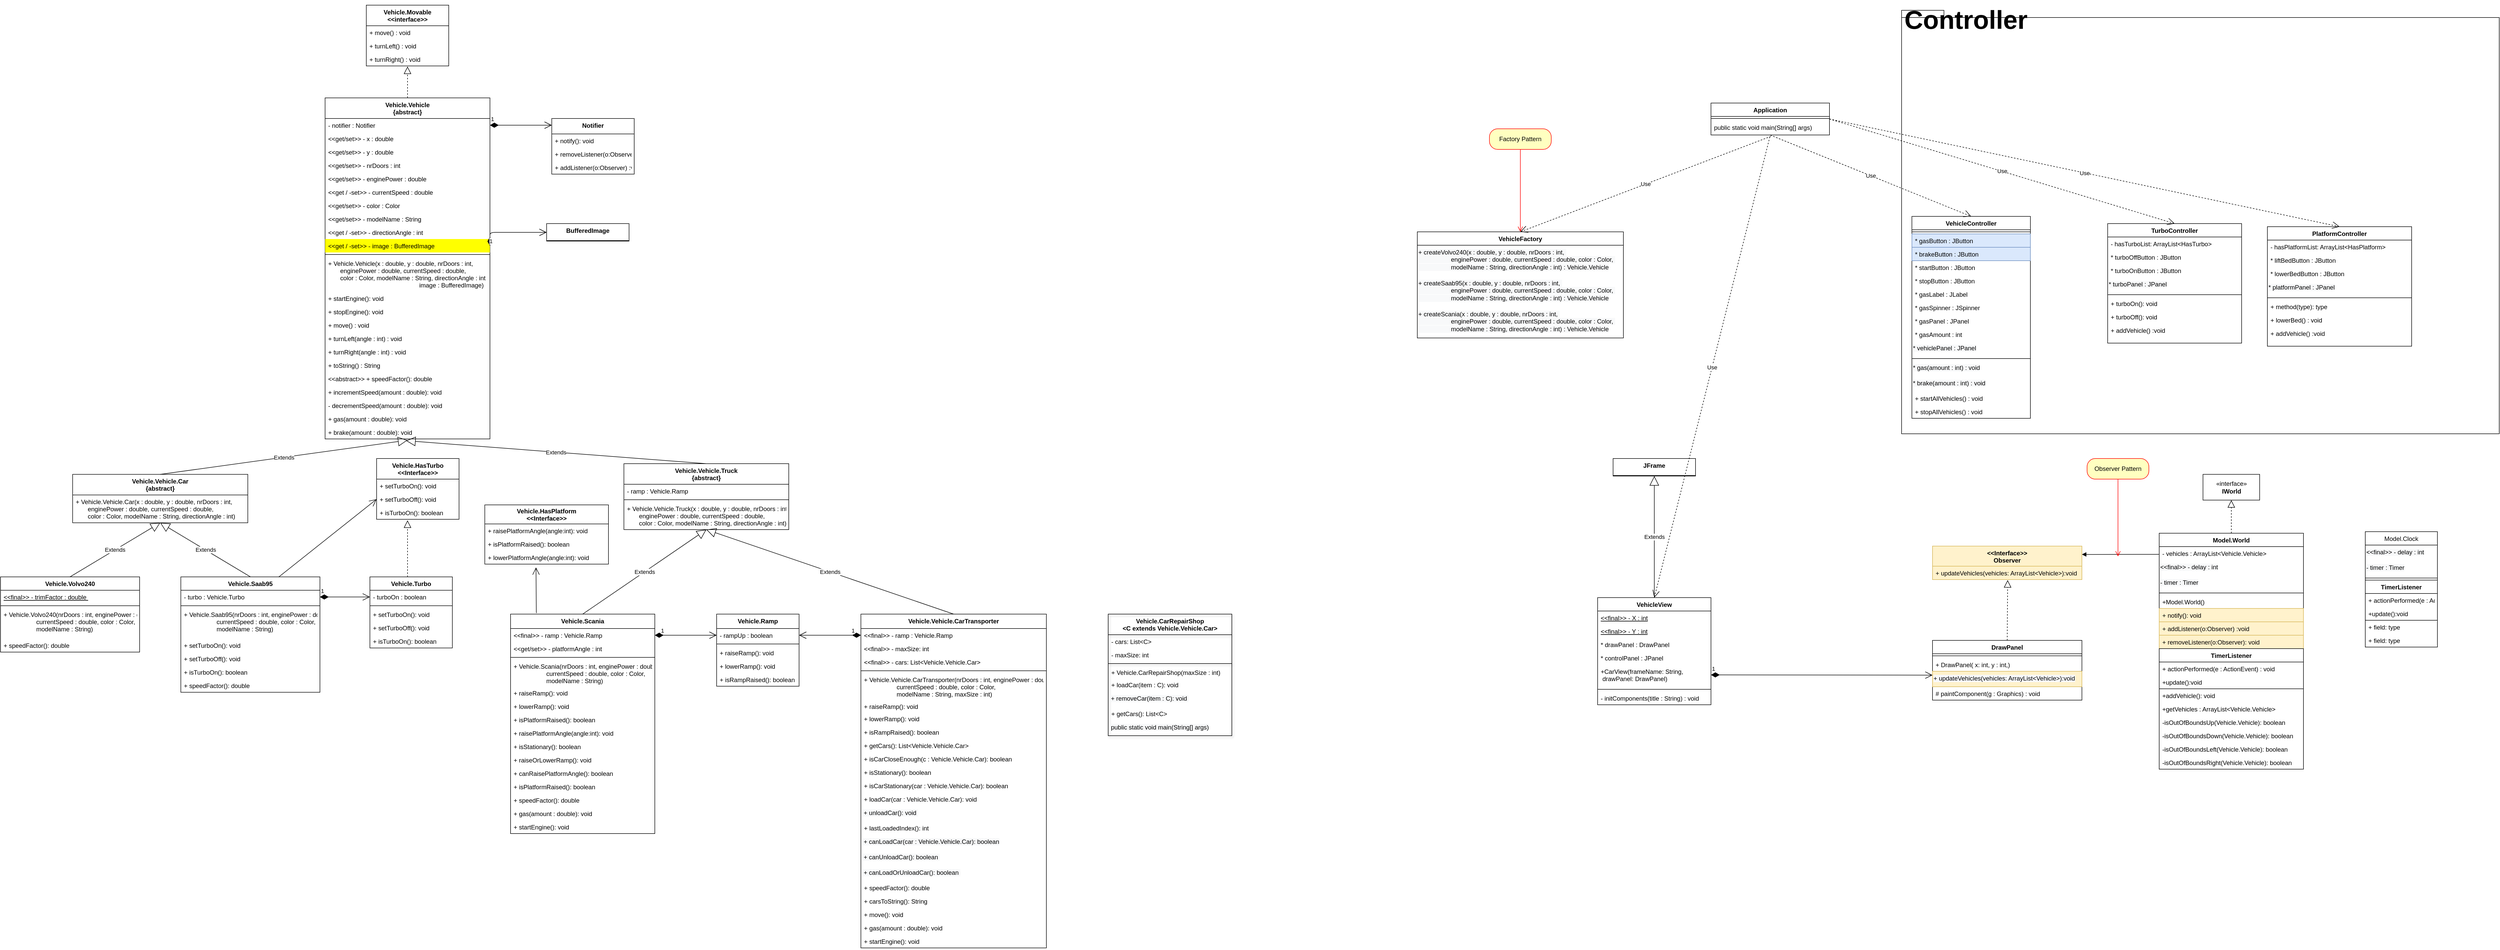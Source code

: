 <mxfile version="14.0.0" type="github">
  <diagram id="1R9pqmuIDQbFG5ekNz2X" name="Page-1">
    <mxGraphModel dx="1414" dy="2437" grid="1" gridSize="10" guides="1" tooltips="1" connect="1" arrows="1" fold="1" page="1" pageScale="1" pageWidth="2336" pageHeight="1654" math="0" shadow="0">
      <root>
        <mxCell id="0" />
        <mxCell id="1" parent="0" />
        <mxCell id="j2hkmLixcF60nlP_8ZF7-1" value="" style="shape=folder;fontStyle=1;spacingTop=10;tabWidth=40;tabHeight=14;tabPosition=left;html=1;fillColor=none;" parent="1" vertex="1">
          <mxGeometry x="3740" y="-240" width="1160" height="822" as="geometry" />
        </mxCell>
        <mxCell id="AeCEf1UCao7Z_vWgHj9i-1" value="Vehicle.Vehicle.CarTransporter" style="swimlane;fontStyle=1;align=center;verticalAlign=top;childLayout=stackLayout;horizontal=1;startSize=28;horizontalStack=0;resizeParent=1;resizeParentMax=0;resizeLast=0;collapsible=1;marginBottom=0;strokeColor=#000000;fillColor=none;" parent="1" vertex="1">
          <mxGeometry x="1720" y="932" width="360" height="648" as="geometry" />
        </mxCell>
        <mxCell id="AeCEf1UCao7Z_vWgHj9i-3" value="&lt;&lt;final&gt;&gt; - ramp : Vehicle.Ramp&#xa;" style="text;strokeColor=none;fillColor=none;align=left;verticalAlign=top;spacingLeft=4;spacingRight=4;overflow=hidden;rotatable=0;points=[[0,0.5],[1,0.5]];portConstraint=eastwest;fontStyle=0" parent="AeCEf1UCao7Z_vWgHj9i-1" vertex="1">
          <mxGeometry y="28" width="360" height="26" as="geometry" />
        </mxCell>
        <mxCell id="AeCEf1UCao7Z_vWgHj9i-4" value="&lt;&lt;final&gt;&gt; - maxSize: int" style="text;strokeColor=none;fillColor=none;align=left;verticalAlign=top;spacingLeft=4;spacingRight=4;overflow=hidden;rotatable=0;points=[[0,0.5],[1,0.5]];portConstraint=eastwest;" parent="AeCEf1UCao7Z_vWgHj9i-1" vertex="1">
          <mxGeometry y="54" width="360" height="26" as="geometry" />
        </mxCell>
        <mxCell id="AeCEf1UCao7Z_vWgHj9i-5" value="&lt;&lt;final&gt;&gt; - cars: List&lt;Vehicle.Vehicle.Car&gt;" style="text;strokeColor=none;fillColor=none;align=left;verticalAlign=top;spacingLeft=4;spacingRight=4;overflow=hidden;rotatable=0;points=[[0,0.5],[1,0.5]];portConstraint=eastwest;" parent="AeCEf1UCao7Z_vWgHj9i-1" vertex="1">
          <mxGeometry y="80" width="360" height="26" as="geometry" />
        </mxCell>
        <mxCell id="AeCEf1UCao7Z_vWgHj9i-6" value="" style="line;strokeWidth=1;fillColor=none;align=left;verticalAlign=middle;spacingTop=-1;spacingLeft=3;spacingRight=3;rotatable=0;labelPosition=right;points=[];portConstraint=eastwest;" parent="AeCEf1UCao7Z_vWgHj9i-1" vertex="1">
          <mxGeometry y="106" width="360" height="8" as="geometry" />
        </mxCell>
        <mxCell id="w_uHxVpiJhdYi6DjlOEM-58" value="+ Vehicle.Vehicle.CarTransporter(nrDoors : int, enginePower : double, &#xa;                   currentSpeed : double, color : Color, &#xa;                   modelName : String, maxSize : int)" style="text;strokeColor=none;fillColor=none;align=left;verticalAlign=top;spacingLeft=4;spacingRight=4;overflow=hidden;rotatable=0;points=[[0,0.5],[1,0.5]];portConstraint=eastwest;" parent="AeCEf1UCao7Z_vWgHj9i-1" vertex="1">
          <mxGeometry y="114" width="360" height="52" as="geometry" />
        </mxCell>
        <mxCell id="AeCEf1UCao7Z_vWgHj9i-8" value="+ raiseRamp(): void" style="text;strokeColor=none;fillColor=none;align=left;verticalAlign=top;spacingLeft=4;spacingRight=4;overflow=hidden;rotatable=0;points=[[0,0.5],[1,0.5]];portConstraint=eastwest;" parent="AeCEf1UCao7Z_vWgHj9i-1" vertex="1">
          <mxGeometry y="166" width="360" height="24" as="geometry" />
        </mxCell>
        <mxCell id="AeCEf1UCao7Z_vWgHj9i-9" value="+ lowerRamp(): void" style="text;strokeColor=none;fillColor=none;align=left;verticalAlign=top;spacingLeft=4;spacingRight=4;overflow=hidden;rotatable=0;points=[[0,0.5],[1,0.5]];portConstraint=eastwest;" parent="AeCEf1UCao7Z_vWgHj9i-1" vertex="1">
          <mxGeometry y="190" width="360" height="26" as="geometry" />
        </mxCell>
        <mxCell id="AeCEf1UCao7Z_vWgHj9i-10" value="+ isRampRaised(): boolean" style="text;strokeColor=none;fillColor=none;align=left;verticalAlign=top;spacingLeft=4;spacingRight=4;overflow=hidden;rotatable=0;points=[[0,0.5],[1,0.5]];portConstraint=eastwest;" parent="AeCEf1UCao7Z_vWgHj9i-1" vertex="1">
          <mxGeometry y="216" width="360" height="26" as="geometry" />
        </mxCell>
        <mxCell id="AeCEf1UCao7Z_vWgHj9i-113" value="+ getCars(): List&lt;Vehicle.Vehicle.Car&gt;" style="text;strokeColor=none;fillColor=none;align=left;verticalAlign=top;spacingLeft=4;spacingRight=4;overflow=hidden;rotatable=0;points=[[0,0.5],[1,0.5]];portConstraint=eastwest;shadow=1;" parent="AeCEf1UCao7Z_vWgHj9i-1" vertex="1">
          <mxGeometry y="242" width="360" height="26" as="geometry" />
        </mxCell>
        <mxCell id="AeCEf1UCao7Z_vWgHj9i-14" value="+ isCarCloseEnough(c : Vehicle.Vehicle.Car): boolean" style="text;strokeColor=none;fillColor=none;align=left;verticalAlign=top;spacingLeft=4;spacingRight=4;overflow=hidden;rotatable=0;points=[[0,0.5],[1,0.5]];portConstraint=eastwest;" parent="AeCEf1UCao7Z_vWgHj9i-1" vertex="1">
          <mxGeometry y="268" width="360" height="26" as="geometry" />
        </mxCell>
        <mxCell id="AeCEf1UCao7Z_vWgHj9i-11" value="+ isStationary(): boolean " style="text;strokeColor=none;fillColor=none;align=left;verticalAlign=top;spacingLeft=4;spacingRight=4;overflow=hidden;rotatable=0;points=[[0,0.5],[1,0.5]];portConstraint=eastwest;" parent="AeCEf1UCao7Z_vWgHj9i-1" vertex="1">
          <mxGeometry y="294" width="360" height="26" as="geometry" />
        </mxCell>
        <mxCell id="AeCEf1UCao7Z_vWgHj9i-114" value="+ isCarStationary(car : Vehicle.Vehicle.Car): boolean " style="text;strokeColor=none;fillColor=none;align=left;verticalAlign=top;spacingLeft=4;spacingRight=4;overflow=hidden;rotatable=0;points=[[0,0.5],[1,0.5]];portConstraint=eastwest;" parent="AeCEf1UCao7Z_vWgHj9i-1" vertex="1">
          <mxGeometry y="320" width="360" height="26" as="geometry" />
        </mxCell>
        <mxCell id="AeCEf1UCao7Z_vWgHj9i-12" value="+ loadCar(car : Vehicle.Vehicle.Car): void " style="text;strokeColor=none;fillColor=none;align=left;verticalAlign=top;spacingLeft=4;spacingRight=4;overflow=hidden;rotatable=0;points=[[0,0.5],[1,0.5]];portConstraint=eastwest;" parent="AeCEf1UCao7Z_vWgHj9i-1" vertex="1">
          <mxGeometry y="346" width="360" height="26" as="geometry" />
        </mxCell>
        <mxCell id="AeCEf1UCao7Z_vWgHj9i-13" value="&lt;span style=&quot;color: rgb(0 , 0 , 0) ; font-family: &amp;#34;helvetica&amp;#34; ; font-size: 12px ; font-style: normal ; font-weight: 400 ; letter-spacing: normal ; text-align: left ; text-indent: 0px ; text-transform: none ; word-spacing: 0px ; background-color: rgb(248 , 249 , 250) ; display: inline ; float: none&quot;&gt;&amp;nbsp;+ unloadCar(): void&amp;nbsp;&lt;/span&gt;" style="text;whiteSpace=wrap;html=1;fillColor=none;" parent="AeCEf1UCao7Z_vWgHj9i-1" vertex="1">
          <mxGeometry y="372" width="360" height="30" as="geometry" />
        </mxCell>
        <mxCell id="AeCEf1UCao7Z_vWgHj9i-116" value="+ lastLoadedIndex(): int" style="text;strokeColor=none;fillColor=none;align=left;verticalAlign=top;spacingLeft=4;spacingRight=4;overflow=hidden;rotatable=0;points=[[0,0.5],[1,0.5]];portConstraint=eastwest;shadow=1;" parent="AeCEf1UCao7Z_vWgHj9i-1" vertex="1">
          <mxGeometry y="402" width="360" height="26" as="geometry" />
        </mxCell>
        <mxCell id="AeCEf1UCao7Z_vWgHj9i-117" value="&lt;span style=&quot;color: rgb(0 , 0 , 0) ; font-family: &amp;#34;helvetica&amp;#34; ; font-size: 12px ; font-style: normal ; font-weight: 400 ; letter-spacing: normal ; text-align: left ; text-indent: 0px ; text-transform: none ; word-spacing: 0px ; background-color: rgb(248 , 249 , 250) ; display: inline ; float: none&quot;&gt;&amp;nbsp;+ canLoadCar(car : Vehicle.Vehicle.Car): boolean&lt;/span&gt;" style="text;whiteSpace=wrap;html=1;fillColor=none;" parent="AeCEf1UCao7Z_vWgHj9i-1" vertex="1">
          <mxGeometry y="428" width="360" height="30" as="geometry" />
        </mxCell>
        <mxCell id="AeCEf1UCao7Z_vWgHj9i-118" value="&lt;span style=&quot;color: rgb(0 , 0 , 0) ; font-family: &amp;#34;helvetica&amp;#34; ; font-size: 12px ; font-style: normal ; font-weight: 400 ; letter-spacing: normal ; text-align: left ; text-indent: 0px ; text-transform: none ; word-spacing: 0px ; background-color: rgb(248 , 249 , 250) ; display: inline ; float: none&quot;&gt;&amp;nbsp;+ canUnloadCar(): boolean&amp;nbsp;&lt;/span&gt;" style="text;whiteSpace=wrap;html=1;fillColor=none;" parent="AeCEf1UCao7Z_vWgHj9i-1" vertex="1">
          <mxGeometry y="458" width="360" height="30" as="geometry" />
        </mxCell>
        <mxCell id="AeCEf1UCao7Z_vWgHj9i-15" value="&lt;span style=&quot;color: rgb(0 , 0 , 0) ; font-family: &amp;#34;helvetica&amp;#34; ; font-size: 12px ; font-style: normal ; font-weight: 400 ; letter-spacing: normal ; text-align: left ; text-indent: 0px ; text-transform: none ; word-spacing: 0px ; background-color: rgb(248 , 249 , 250) ; display: inline ; float: none&quot;&gt;&amp;nbsp;+ canLoadOrUnloadCar(): boolean&amp;nbsp;&lt;/span&gt;" style="text;whiteSpace=wrap;html=1;fillColor=none;" parent="AeCEf1UCao7Z_vWgHj9i-1" vertex="1">
          <mxGeometry y="488" width="360" height="30" as="geometry" />
        </mxCell>
        <mxCell id="AeCEf1UCao7Z_vWgHj9i-16" value="+ speedFactor(): double" style="text;strokeColor=none;fillColor=none;align=left;verticalAlign=top;spacingLeft=4;spacingRight=4;overflow=hidden;rotatable=0;points=[[0,0.5],[1,0.5]];portConstraint=eastwest;" parent="AeCEf1UCao7Z_vWgHj9i-1" vertex="1">
          <mxGeometry y="518" width="360" height="26" as="geometry" />
        </mxCell>
        <mxCell id="AeCEf1UCao7Z_vWgHj9i-17" value="+ carsToString(): String" style="text;strokeColor=none;fillColor=none;align=left;verticalAlign=top;spacingLeft=4;spacingRight=4;overflow=hidden;rotatable=0;points=[[0,0.5],[1,0.5]];portConstraint=eastwest;" parent="AeCEf1UCao7Z_vWgHj9i-1" vertex="1">
          <mxGeometry y="544" width="360" height="26" as="geometry" />
        </mxCell>
        <mxCell id="AeCEf1UCao7Z_vWgHj9i-119" value="+ move(): void" style="text;strokeColor=none;fillColor=none;align=left;verticalAlign=top;spacingLeft=4;spacingRight=4;overflow=hidden;rotatable=0;points=[[0,0.5],[1,0.5]];portConstraint=eastwest;" parent="AeCEf1UCao7Z_vWgHj9i-1" vertex="1">
          <mxGeometry y="570" width="360" height="26" as="geometry" />
        </mxCell>
        <mxCell id="w_uHxVpiJhdYi6DjlOEM-59" value="+ gas(amount : double): void" style="text;strokeColor=none;fillColor=none;align=left;verticalAlign=top;spacingLeft=4;spacingRight=4;overflow=hidden;rotatable=0;points=[[0,0.5],[1,0.5]];portConstraint=eastwest;" parent="AeCEf1UCao7Z_vWgHj9i-1" vertex="1">
          <mxGeometry y="596" width="360" height="26" as="geometry" />
        </mxCell>
        <mxCell id="w_uHxVpiJhdYi6DjlOEM-60" value="+ startEngine(): void" style="text;strokeColor=none;fillColor=none;align=left;verticalAlign=top;spacingLeft=4;spacingRight=4;overflow=hidden;rotatable=0;points=[[0,0.5],[1,0.5]];portConstraint=eastwest;" parent="AeCEf1UCao7Z_vWgHj9i-1" vertex="1">
          <mxGeometry y="622" width="360" height="26" as="geometry" />
        </mxCell>
        <mxCell id="AeCEf1UCao7Z_vWgHj9i-18" value="Vehicle.Movable&#xa;&lt;&lt;interface&gt;&gt;" style="swimlane;fontStyle=1;childLayout=stackLayout;horizontal=1;startSize=40;fillColor=none;horizontalStack=0;resizeParent=1;resizeParentMax=0;resizeLast=0;collapsible=1;marginBottom=0;" parent="1" vertex="1">
          <mxGeometry x="760" y="-250" width="160" height="118" as="geometry" />
        </mxCell>
        <mxCell id="AeCEf1UCao7Z_vWgHj9i-19" value="+ move() : void" style="text;strokeColor=none;fillColor=none;align=left;verticalAlign=top;spacingLeft=4;spacingRight=4;overflow=hidden;rotatable=0;points=[[0,0.5],[1,0.5]];portConstraint=eastwest;" parent="AeCEf1UCao7Z_vWgHj9i-18" vertex="1">
          <mxGeometry y="40" width="160" height="26" as="geometry" />
        </mxCell>
        <mxCell id="AeCEf1UCao7Z_vWgHj9i-20" value="+ turnLeft() : void" style="text;strokeColor=none;fillColor=none;align=left;verticalAlign=top;spacingLeft=4;spacingRight=4;overflow=hidden;rotatable=0;points=[[0,0.5],[1,0.5]];portConstraint=eastwest;" parent="AeCEf1UCao7Z_vWgHj9i-18" vertex="1">
          <mxGeometry y="66" width="160" height="26" as="geometry" />
        </mxCell>
        <mxCell id="AeCEf1UCao7Z_vWgHj9i-21" value="+ turnRight() : void" style="text;strokeColor=none;fillColor=none;align=left;verticalAlign=top;spacingLeft=4;spacingRight=4;overflow=hidden;rotatable=0;points=[[0,0.5],[1,0.5]];portConstraint=eastwest;" parent="AeCEf1UCao7Z_vWgHj9i-18" vertex="1">
          <mxGeometry y="92" width="160" height="26" as="geometry" />
        </mxCell>
        <mxCell id="AeCEf1UCao7Z_vWgHj9i-22" value="Vehicle.Vehicle&#xa;{abstract}&#xa;" style="swimlane;fontStyle=1;align=center;verticalAlign=top;childLayout=stackLayout;horizontal=1;startSize=40;horizontalStack=0;resizeParent=1;resizeParentMax=0;resizeLast=0;collapsible=1;marginBottom=0;" parent="1" vertex="1">
          <mxGeometry x="680" y="-70" width="320" height="662" as="geometry" />
        </mxCell>
        <mxCell id="sVimmGY8A6TlWUGBevZl-19" value="- notifier : Notifier" style="text;strokeColor=none;fillColor=none;align=left;verticalAlign=top;spacingLeft=4;spacingRight=4;overflow=hidden;rotatable=0;points=[[0,0.5],[1,0.5]];portConstraint=eastwest;" vertex="1" parent="AeCEf1UCao7Z_vWgHj9i-22">
          <mxGeometry y="40" width="320" height="26" as="geometry" />
        </mxCell>
        <mxCell id="AeCEf1UCao7Z_vWgHj9i-23" value="&lt;&lt;get/set&gt;&gt; - x : double" style="text;strokeColor=none;fillColor=none;align=left;verticalAlign=top;spacingLeft=4;spacingRight=4;overflow=hidden;rotatable=0;points=[[0,0.5],[1,0.5]];portConstraint=eastwest;" parent="AeCEf1UCao7Z_vWgHj9i-22" vertex="1">
          <mxGeometry y="66" width="320" height="26" as="geometry" />
        </mxCell>
        <mxCell id="AeCEf1UCao7Z_vWgHj9i-24" value="&lt;&lt;get/set&gt;&gt; - y : double" style="text;strokeColor=none;fillColor=none;align=left;verticalAlign=top;spacingLeft=4;spacingRight=4;overflow=hidden;rotatable=0;points=[[0,0.5],[1,0.5]];portConstraint=eastwest;" parent="AeCEf1UCao7Z_vWgHj9i-22" vertex="1">
          <mxGeometry y="92" width="320" height="26" as="geometry" />
        </mxCell>
        <mxCell id="AeCEf1UCao7Z_vWgHj9i-25" value="&lt;&lt;get/set&gt;&gt; - nrDoors : int" style="text;strokeColor=none;fillColor=none;align=left;verticalAlign=top;spacingLeft=4;spacingRight=4;overflow=hidden;rotatable=0;points=[[0,0.5],[1,0.5]];portConstraint=eastwest;" parent="AeCEf1UCao7Z_vWgHj9i-22" vertex="1">
          <mxGeometry y="118" width="320" height="26" as="geometry" />
        </mxCell>
        <mxCell id="AeCEf1UCao7Z_vWgHj9i-26" value="&lt;&lt;get/set&gt;&gt; - enginePower : double" style="text;strokeColor=none;fillColor=none;align=left;verticalAlign=top;spacingLeft=4;spacingRight=4;overflow=hidden;rotatable=0;points=[[0,0.5],[1,0.5]];portConstraint=eastwest;" parent="AeCEf1UCao7Z_vWgHj9i-22" vertex="1">
          <mxGeometry y="144" width="320" height="26" as="geometry" />
        </mxCell>
        <mxCell id="AeCEf1UCao7Z_vWgHj9i-27" value="&lt;&lt;get / -set&gt;&gt; - currentSpeed : double" style="text;strokeColor=none;fillColor=none;align=left;verticalAlign=top;spacingLeft=4;spacingRight=4;overflow=hidden;rotatable=0;points=[[0,0.5],[1,0.5]];portConstraint=eastwest;" parent="AeCEf1UCao7Z_vWgHj9i-22" vertex="1">
          <mxGeometry y="170" width="320" height="26" as="geometry" />
        </mxCell>
        <mxCell id="AeCEf1UCao7Z_vWgHj9i-28" value="&lt;&lt;get/set&gt;&gt; - color : Color" style="text;strokeColor=none;fillColor=none;align=left;verticalAlign=top;spacingLeft=4;spacingRight=4;overflow=hidden;rotatable=0;points=[[0,0.5],[1,0.5]];portConstraint=eastwest;" parent="AeCEf1UCao7Z_vWgHj9i-22" vertex="1">
          <mxGeometry y="196" width="320" height="26" as="geometry" />
        </mxCell>
        <mxCell id="AeCEf1UCao7Z_vWgHj9i-29" value="&lt;&lt;get/set&gt;&gt; - modelName : String" style="text;strokeColor=none;fillColor=none;align=left;verticalAlign=top;spacingLeft=4;spacingRight=4;overflow=hidden;rotatable=0;points=[[0,0.5],[1,0.5]];portConstraint=eastwest;" parent="AeCEf1UCao7Z_vWgHj9i-22" vertex="1">
          <mxGeometry y="222" width="320" height="26" as="geometry" />
        </mxCell>
        <mxCell id="yBkD2uAlPnw_lQSOTUZA-1" value="&lt;&lt;get / -set&gt;&gt; - directionAngle : int" style="text;strokeColor=none;fillColor=none;align=left;verticalAlign=top;spacingLeft=4;spacingRight=4;overflow=hidden;rotatable=0;points=[[0,0.5],[1,0.5]];portConstraint=eastwest;" parent="AeCEf1UCao7Z_vWgHj9i-22" vertex="1">
          <mxGeometry y="248" width="320" height="26" as="geometry" />
        </mxCell>
        <mxCell id="o3Hq99OHR-f3-e-FKoT0-30" value="&lt;&lt;get / -set&gt;&gt; - image : BufferedImage" style="text;strokeColor=none;fillColor=#FFFF00;align=left;verticalAlign=top;spacingLeft=4;spacingRight=4;overflow=hidden;rotatable=0;points=[[0,0.5],[1,0.5]];portConstraint=eastwest;" parent="AeCEf1UCao7Z_vWgHj9i-22" vertex="1">
          <mxGeometry y="274" width="320" height="26" as="geometry" />
        </mxCell>
        <mxCell id="AeCEf1UCao7Z_vWgHj9i-30" value="" style="line;strokeWidth=1;fillColor=none;align=left;verticalAlign=middle;spacingTop=-1;spacingLeft=3;spacingRight=3;rotatable=0;labelPosition=right;points=[];portConstraint=eastwest;" parent="AeCEf1UCao7Z_vWgHj9i-22" vertex="1">
          <mxGeometry y="300" width="320" height="8" as="geometry" />
        </mxCell>
        <mxCell id="AeCEf1UCao7Z_vWgHj9i-31" value="+ Vehicle.Vehicle(x : double, y : double, nrDoors : int, &#xa;       enginePower : double, currentSpeed : double,&#xa;       color : Color, modelName : String, directionAngle : int&#xa;                                                     image : BufferedImage)" style="text;strokeColor=none;fillColor=none;align=left;verticalAlign=top;spacingLeft=4;spacingRight=4;overflow=hidden;rotatable=0;points=[[0,0.5],[1,0.5]];portConstraint=eastwest;" parent="AeCEf1UCao7Z_vWgHj9i-22" vertex="1">
          <mxGeometry y="308" width="320" height="68" as="geometry" />
        </mxCell>
        <mxCell id="AeCEf1UCao7Z_vWgHj9i-32" value="+ startEngine(): void" style="text;strokeColor=none;fillColor=none;align=left;verticalAlign=top;spacingLeft=4;spacingRight=4;overflow=hidden;rotatable=0;points=[[0,0.5],[1,0.5]];portConstraint=eastwest;" parent="AeCEf1UCao7Z_vWgHj9i-22" vertex="1">
          <mxGeometry y="376" width="320" height="26" as="geometry" />
        </mxCell>
        <mxCell id="AeCEf1UCao7Z_vWgHj9i-33" value="+ stopEngine(): void" style="text;strokeColor=none;fillColor=none;align=left;verticalAlign=top;spacingLeft=4;spacingRight=4;overflow=hidden;rotatable=0;points=[[0,0.5],[1,0.5]];portConstraint=eastwest;" parent="AeCEf1UCao7Z_vWgHj9i-22" vertex="1">
          <mxGeometry y="402" width="320" height="26" as="geometry" />
        </mxCell>
        <mxCell id="AeCEf1UCao7Z_vWgHj9i-34" value="+ move() : void" style="text;strokeColor=none;fillColor=none;align=left;verticalAlign=top;spacingLeft=4;spacingRight=4;overflow=hidden;rotatable=0;points=[[0,0.5],[1,0.5]];portConstraint=eastwest;" parent="AeCEf1UCao7Z_vWgHj9i-22" vertex="1">
          <mxGeometry y="428" width="320" height="26" as="geometry" />
        </mxCell>
        <mxCell id="AeCEf1UCao7Z_vWgHj9i-35" value="+ turnLeft(angle : int) : void" style="text;strokeColor=none;fillColor=none;align=left;verticalAlign=top;spacingLeft=4;spacingRight=4;overflow=hidden;rotatable=0;points=[[0,0.5],[1,0.5]];portConstraint=eastwest;" parent="AeCEf1UCao7Z_vWgHj9i-22" vertex="1">
          <mxGeometry y="454" width="320" height="26" as="geometry" />
        </mxCell>
        <mxCell id="AeCEf1UCao7Z_vWgHj9i-36" value="+ turnRight(angle : int) : void" style="text;strokeColor=none;fillColor=none;align=left;verticalAlign=top;spacingLeft=4;spacingRight=4;overflow=hidden;rotatable=0;points=[[0,0.5],[1,0.5]];portConstraint=eastwest;" parent="AeCEf1UCao7Z_vWgHj9i-22" vertex="1">
          <mxGeometry y="480" width="320" height="26" as="geometry" />
        </mxCell>
        <mxCell id="AeCEf1UCao7Z_vWgHj9i-37" value="+ toString() : String" style="text;strokeColor=none;fillColor=none;align=left;verticalAlign=top;spacingLeft=4;spacingRight=4;overflow=hidden;rotatable=0;points=[[0,0.5],[1,0.5]];portConstraint=eastwest;" parent="AeCEf1UCao7Z_vWgHj9i-22" vertex="1">
          <mxGeometry y="506" width="320" height="26" as="geometry" />
        </mxCell>
        <mxCell id="AeCEf1UCao7Z_vWgHj9i-38" value="&lt;&lt;abstract&gt;&gt; + speedFactor(): double" style="text;strokeColor=none;fillColor=none;align=left;verticalAlign=top;spacingLeft=4;spacingRight=4;overflow=hidden;rotatable=0;points=[[0,0.5],[1,0.5]];portConstraint=eastwest;" parent="AeCEf1UCao7Z_vWgHj9i-22" vertex="1">
          <mxGeometry y="532" width="320" height="26" as="geometry" />
        </mxCell>
        <mxCell id="AeCEf1UCao7Z_vWgHj9i-39" value="+ incrementSpeed(amount : double): void" style="text;strokeColor=none;fillColor=none;align=left;verticalAlign=top;spacingLeft=4;spacingRight=4;overflow=hidden;rotatable=0;points=[[0,0.5],[1,0.5]];portConstraint=eastwest;" parent="AeCEf1UCao7Z_vWgHj9i-22" vertex="1">
          <mxGeometry y="558" width="320" height="26" as="geometry" />
        </mxCell>
        <mxCell id="AeCEf1UCao7Z_vWgHj9i-40" value="- decrementSpeed(amount : double): void" style="text;strokeColor=none;fillColor=none;align=left;verticalAlign=top;spacingLeft=4;spacingRight=4;overflow=hidden;rotatable=0;points=[[0,0.5],[1,0.5]];portConstraint=eastwest;" parent="AeCEf1UCao7Z_vWgHj9i-22" vertex="1">
          <mxGeometry y="584" width="320" height="26" as="geometry" />
        </mxCell>
        <mxCell id="AeCEf1UCao7Z_vWgHj9i-41" value="+ gas(amount : double): void" style="text;strokeColor=none;fillColor=none;align=left;verticalAlign=top;spacingLeft=4;spacingRight=4;overflow=hidden;rotatable=0;points=[[0,0.5],[1,0.5]];portConstraint=eastwest;" parent="AeCEf1UCao7Z_vWgHj9i-22" vertex="1">
          <mxGeometry y="610" width="320" height="26" as="geometry" />
        </mxCell>
        <mxCell id="AeCEf1UCao7Z_vWgHj9i-42" value="+ brake(amount : double): void" style="text;strokeColor=none;fillColor=none;align=left;verticalAlign=top;spacingLeft=4;spacingRight=4;overflow=hidden;rotatable=0;points=[[0,0.5],[1,0.5]];portConstraint=eastwest;" parent="AeCEf1UCao7Z_vWgHj9i-22" vertex="1">
          <mxGeometry y="636" width="320" height="26" as="geometry" />
        </mxCell>
        <mxCell id="AeCEf1UCao7Z_vWgHj9i-43" value="" style="endArrow=block;dashed=1;endFill=0;endSize=12;html=1;entryX=0.5;entryY=1.038;entryDx=0;entryDy=0;entryPerimeter=0;" parent="1" source="AeCEf1UCao7Z_vWgHj9i-22" target="AeCEf1UCao7Z_vWgHj9i-21" edge="1">
          <mxGeometry width="160" relative="1" as="geometry">
            <mxPoint x="1020" y="290" as="sourcePoint" />
            <mxPoint x="1180" y="290" as="targetPoint" />
          </mxGeometry>
        </mxCell>
        <mxCell id="AeCEf1UCao7Z_vWgHj9i-52" value="Vehicle.Volvo240" style="swimlane;fontStyle=1;align=center;verticalAlign=top;childLayout=stackLayout;horizontal=1;startSize=26;horizontalStack=0;resizeParent=1;resizeParentMax=0;resizeLast=0;collapsible=1;marginBottom=0;" parent="1" vertex="1">
          <mxGeometry x="50" y="859.74" width="270" height="146" as="geometry" />
        </mxCell>
        <mxCell id="AeCEf1UCao7Z_vWgHj9i-53" value="&lt;&lt;final&gt;&gt; - trimFactor : double " style="text;strokeColor=none;fillColor=none;align=left;verticalAlign=top;spacingLeft=4;spacingRight=4;overflow=hidden;rotatable=0;points=[[0,0.5],[1,0.5]];portConstraint=eastwest;fontStyle=4" parent="AeCEf1UCao7Z_vWgHj9i-52" vertex="1">
          <mxGeometry y="26" width="270" height="26" as="geometry" />
        </mxCell>
        <mxCell id="AeCEf1UCao7Z_vWgHj9i-54" value="" style="line;strokeWidth=1;fillColor=none;align=left;verticalAlign=middle;spacingTop=-1;spacingLeft=3;spacingRight=3;rotatable=0;labelPosition=right;points=[];portConstraint=eastwest;" parent="AeCEf1UCao7Z_vWgHj9i-52" vertex="1">
          <mxGeometry y="52" width="270" height="8" as="geometry" />
        </mxCell>
        <mxCell id="AeCEf1UCao7Z_vWgHj9i-55" value="+ Vehicle.Volvo240(nrDoors : int, enginePower : double, &#xa;                   currentSpeed : double, color : Color, &#xa;                   modelName : String)" style="text;strokeColor=none;fillColor=none;align=left;verticalAlign=top;spacingLeft=4;spacingRight=4;overflow=hidden;rotatable=0;points=[[0,0.5],[1,0.5]];portConstraint=eastwest;" parent="AeCEf1UCao7Z_vWgHj9i-52" vertex="1">
          <mxGeometry y="60" width="270" height="60" as="geometry" />
        </mxCell>
        <mxCell id="AeCEf1UCao7Z_vWgHj9i-56" value="+ speedFactor(): double" style="text;strokeColor=none;fillColor=none;align=left;verticalAlign=top;spacingLeft=4;spacingRight=4;overflow=hidden;rotatable=0;points=[[0,0.5],[1,0.5]];portConstraint=eastwest;" parent="AeCEf1UCao7Z_vWgHj9i-52" vertex="1">
          <mxGeometry y="120" width="270" height="26" as="geometry" />
        </mxCell>
        <mxCell id="AeCEf1UCao7Z_vWgHj9i-57" value="Extends" style="endArrow=block;endSize=16;endFill=0;html=1;exitX=0.5;exitY=0;exitDx=0;exitDy=0;entryX=0.5;entryY=1;entryDx=0;entryDy=0;" parent="1" source="AeCEf1UCao7Z_vWgHj9i-52" target="AeCEf1UCao7Z_vWgHj9i-60" edge="1">
          <mxGeometry width="160" relative="1" as="geometry">
            <mxPoint x="540" y="949.74" as="sourcePoint" />
            <mxPoint x="340.32" y="771.596" as="targetPoint" />
          </mxGeometry>
        </mxCell>
        <mxCell id="AeCEf1UCao7Z_vWgHj9i-58" value="Extends" style="endArrow=block;endSize=16;endFill=0;html=1;exitX=0.5;exitY=0;exitDx=0;exitDy=0;entryX=0.5;entryY=1;entryDx=0;entryDy=0;" parent="1" source="w_uHxVpiJhdYi6DjlOEM-18" target="AeCEf1UCao7Z_vWgHj9i-60" edge="1">
          <mxGeometry width="160" relative="1" as="geometry">
            <mxPoint x="320" y="979.74" as="sourcePoint" />
            <mxPoint x="340.96" y="772.82" as="targetPoint" />
          </mxGeometry>
        </mxCell>
        <mxCell id="AeCEf1UCao7Z_vWgHj9i-59" value="Extends" style="endArrow=block;endSize=16;endFill=0;html=1;exitX=0.5;exitY=0;exitDx=0;exitDy=0;entryX=0.5;entryY=1;entryDx=0;entryDy=0;" parent="1" source="AeCEf1UCao7Z_vWgHj9i-92" target="AeCEf1UCao7Z_vWgHj9i-61" edge="1">
          <mxGeometry width="160" relative="1" as="geometry">
            <mxPoint x="400" y="930" as="sourcePoint" />
            <mxPoint x="910.96" y="717.172" as="targetPoint" />
          </mxGeometry>
        </mxCell>
        <mxCell id="AeCEf1UCao7Z_vWgHj9i-60" value="Vehicle.Vehicle.Car&#xa;{abstract}" style="swimlane;fontStyle=1;align=center;verticalAlign=top;childLayout=stackLayout;horizontal=1;startSize=40;horizontalStack=0;resizeParent=1;resizeParentMax=0;resizeLast=0;collapsible=1;marginBottom=0;" parent="1" vertex="1">
          <mxGeometry x="190" y="660.74" width="340" height="94" as="geometry" />
        </mxCell>
        <mxCell id="w_uHxVpiJhdYi6DjlOEM-1" value="+ Vehicle.Vehicle.Car(x : double, y : double, nrDoors : int, &#xa;       enginePower : double, currentSpeed : double,&#xa;       color : Color, modelName : String, directionAngle : int)" style="text;strokeColor=none;fillColor=none;align=left;verticalAlign=top;spacingLeft=4;spacingRight=4;overflow=hidden;rotatable=0;points=[[0,0.5],[1,0.5]];portConstraint=eastwest;" parent="AeCEf1UCao7Z_vWgHj9i-60" vertex="1">
          <mxGeometry y="40" width="340" height="54" as="geometry" />
        </mxCell>
        <mxCell id="AeCEf1UCao7Z_vWgHj9i-61" value="Vehicle.Vehicle.Truck&#xa;{abstract}" style="swimlane;fontStyle=1;align=center;verticalAlign=top;childLayout=stackLayout;horizontal=1;startSize=40;horizontalStack=0;resizeParent=1;resizeParentMax=0;resizeLast=0;collapsible=1;marginBottom=0;" parent="1" vertex="1">
          <mxGeometry x="1260" y="640" width="320" height="128" as="geometry" />
        </mxCell>
        <mxCell id="w_uHxVpiJhdYi6DjlOEM-28" value="- ramp : Vehicle.Ramp&#xa;" style="text;strokeColor=none;fillColor=none;align=left;verticalAlign=top;spacingLeft=4;spacingRight=4;overflow=hidden;rotatable=0;points=[[0,0.5],[1,0.5]];portConstraint=eastwest;fontStyle=0" parent="AeCEf1UCao7Z_vWgHj9i-61" vertex="1">
          <mxGeometry y="40" width="320" height="26" as="geometry" />
        </mxCell>
        <mxCell id="w_uHxVpiJhdYi6DjlOEM-29" value="" style="line;strokeWidth=1;fillColor=none;align=left;verticalAlign=middle;spacingTop=-1;spacingLeft=3;spacingRight=3;rotatable=0;labelPosition=right;points=[];portConstraint=eastwest;" parent="AeCEf1UCao7Z_vWgHj9i-61" vertex="1">
          <mxGeometry y="66" width="320" height="8" as="geometry" />
        </mxCell>
        <mxCell id="w_uHxVpiJhdYi6DjlOEM-27" value="+ Vehicle.Vehicle.Truck(x : double, y : double, nrDoors : int, &#xa;       enginePower : double, currentSpeed : double,&#xa;       color : Color, modelName : String, directionAngle : int)" style="text;strokeColor=none;fillColor=none;align=left;verticalAlign=top;spacingLeft=4;spacingRight=4;overflow=hidden;rotatable=0;points=[[0,0.5],[1,0.5]];portConstraint=eastwest;" parent="AeCEf1UCao7Z_vWgHj9i-61" vertex="1">
          <mxGeometry y="74" width="320" height="54" as="geometry" />
        </mxCell>
        <mxCell id="AeCEf1UCao7Z_vWgHj9i-62" value="Extends" style="endArrow=block;endSize=16;endFill=0;html=1;exitX=0.5;exitY=0;exitDx=0;exitDy=0;entryX=0.5;entryY=1.096;entryDx=0;entryDy=0;entryPerimeter=0;" parent="1" source="AeCEf1UCao7Z_vWgHj9i-60" target="AeCEf1UCao7Z_vWgHj9i-42" edge="1">
          <mxGeometry width="160" relative="1" as="geometry">
            <mxPoint x="590" y="719.74" as="sourcePoint" />
            <mxPoint x="610" y="620" as="targetPoint" />
          </mxGeometry>
        </mxCell>
        <mxCell id="AeCEf1UCao7Z_vWgHj9i-63" value="Extends" style="endArrow=block;endSize=16;endFill=0;html=1;exitX=0.5;exitY=0;exitDx=0;exitDy=0;entryX=0.491;entryY=1.131;entryDx=0;entryDy=0;entryPerimeter=0;" parent="1" source="AeCEf1UCao7Z_vWgHj9i-61" target="AeCEf1UCao7Z_vWgHj9i-42" edge="1">
          <mxGeometry width="160" relative="1" as="geometry">
            <mxPoint x="490" y="620" as="sourcePoint" />
            <mxPoint x="840" y="558" as="targetPoint" />
          </mxGeometry>
        </mxCell>
        <mxCell id="AeCEf1UCao7Z_vWgHj9i-92" value="Vehicle.Scania" style="swimlane;fontStyle=1;align=center;verticalAlign=top;childLayout=stackLayout;horizontal=1;startSize=28;horizontalStack=0;resizeParent=1;resizeParentMax=0;resizeLast=0;collapsible=1;marginBottom=0;" parent="1" vertex="1">
          <mxGeometry x="1040" y="932" width="280" height="426" as="geometry" />
        </mxCell>
        <mxCell id="w_uHxVpiJhdYi6DjlOEM-43" value="&lt;&lt;final&gt;&gt; - ramp : Vehicle.Ramp&#xa;" style="text;strokeColor=none;fillColor=none;align=left;verticalAlign=top;spacingLeft=4;spacingRight=4;overflow=hidden;rotatable=0;points=[[0,0.5],[1,0.5]];portConstraint=eastwest;fontStyle=0" parent="AeCEf1UCao7Z_vWgHj9i-92" vertex="1">
          <mxGeometry y="28" width="280" height="26" as="geometry" />
        </mxCell>
        <mxCell id="AeCEf1UCao7Z_vWgHj9i-93" value="&lt;&lt;get/set&gt;&gt; - platformAngle : int&#xa;" style="text;strokeColor=none;fillColor=none;align=left;verticalAlign=top;spacingLeft=4;spacingRight=4;overflow=hidden;rotatable=0;points=[[0,0.5],[1,0.5]];portConstraint=eastwest;fontStyle=0" parent="AeCEf1UCao7Z_vWgHj9i-92" vertex="1">
          <mxGeometry y="54" width="280" height="26" as="geometry" />
        </mxCell>
        <mxCell id="AeCEf1UCao7Z_vWgHj9i-94" value="" style="line;strokeWidth=1;fillColor=none;align=left;verticalAlign=middle;spacingTop=-1;spacingLeft=3;spacingRight=3;rotatable=0;labelPosition=right;points=[];portConstraint=eastwest;" parent="AeCEf1UCao7Z_vWgHj9i-92" vertex="1">
          <mxGeometry y="80" width="280" height="8" as="geometry" />
        </mxCell>
        <mxCell id="w_uHxVpiJhdYi6DjlOEM-48" value="+ Vehicle.Scania(nrDoors : int, enginePower : double, &#xa;                   currentSpeed : double, color : Color, &#xa;                   modelName : String)" style="text;strokeColor=none;fillColor=none;align=left;verticalAlign=top;spacingLeft=4;spacingRight=4;overflow=hidden;rotatable=0;points=[[0,0.5],[1,0.5]];portConstraint=eastwest;" parent="AeCEf1UCao7Z_vWgHj9i-92" vertex="1">
          <mxGeometry y="88" width="280" height="52" as="geometry" />
        </mxCell>
        <mxCell id="w_uHxVpiJhdYi6DjlOEM-53" value="+ raiseRamp(): void" style="text;strokeColor=none;fillColor=none;align=left;verticalAlign=top;spacingLeft=4;spacingRight=4;overflow=hidden;rotatable=0;points=[[0,0.5],[1,0.5]];portConstraint=eastwest;" parent="AeCEf1UCao7Z_vWgHj9i-92" vertex="1">
          <mxGeometry y="140" width="280" height="26" as="geometry" />
        </mxCell>
        <mxCell id="w_uHxVpiJhdYi6DjlOEM-54" value="+ lowerRamp(): void" style="text;strokeColor=none;fillColor=none;align=left;verticalAlign=top;spacingLeft=4;spacingRight=4;overflow=hidden;rotatable=0;points=[[0,0.5],[1,0.5]];portConstraint=eastwest;" parent="AeCEf1UCao7Z_vWgHj9i-92" vertex="1">
          <mxGeometry y="166" width="280" height="26" as="geometry" />
        </mxCell>
        <mxCell id="w_uHxVpiJhdYi6DjlOEM-55" value="+ isPlatformRaised(): boolean " style="text;strokeColor=none;fillColor=none;align=left;verticalAlign=top;spacingLeft=4;spacingRight=4;overflow=hidden;rotatable=0;points=[[0,0.5],[1,0.5]];portConstraint=eastwest;" parent="AeCEf1UCao7Z_vWgHj9i-92" vertex="1">
          <mxGeometry y="192" width="280" height="26" as="geometry" />
        </mxCell>
        <mxCell id="AeCEf1UCao7Z_vWgHj9i-103" value="+ raisePlatformAngle(angle:int): void" style="text;strokeColor=none;fillColor=none;align=left;verticalAlign=top;spacingLeft=4;spacingRight=4;overflow=hidden;rotatable=0;points=[[0,0.5],[1,0.5]];portConstraint=eastwest;" parent="AeCEf1UCao7Z_vWgHj9i-92" vertex="1">
          <mxGeometry y="218" width="280" height="26" as="geometry" />
        </mxCell>
        <mxCell id="w_uHxVpiJhdYi6DjlOEM-56" value="+ isStationary(): boolean " style="text;strokeColor=none;fillColor=none;align=left;verticalAlign=top;spacingLeft=4;spacingRight=4;overflow=hidden;rotatable=0;points=[[0,0.5],[1,0.5]];portConstraint=eastwest;" parent="AeCEf1UCao7Z_vWgHj9i-92" vertex="1">
          <mxGeometry y="244" width="280" height="26" as="geometry" />
        </mxCell>
        <mxCell id="w_uHxVpiJhdYi6DjlOEM-57" value="+ raiseOrLowerRamp(): void" style="text;strokeColor=none;fillColor=none;align=left;verticalAlign=top;spacingLeft=4;spacingRight=4;overflow=hidden;rotatable=0;points=[[0,0.5],[1,0.5]];portConstraint=eastwest;" parent="AeCEf1UCao7Z_vWgHj9i-92" vertex="1">
          <mxGeometry y="270" width="280" height="26" as="geometry" />
        </mxCell>
        <mxCell id="AeCEf1UCao7Z_vWgHj9i-106" value="+ canRaisePlatformAngle(): boolean" style="text;strokeColor=none;fillColor=none;align=left;verticalAlign=top;spacingLeft=4;spacingRight=4;overflow=hidden;rotatable=0;points=[[0,0.5],[1,0.5]];portConstraint=eastwest;" parent="AeCEf1UCao7Z_vWgHj9i-92" vertex="1">
          <mxGeometry y="296" width="280" height="26" as="geometry" />
        </mxCell>
        <mxCell id="AeCEf1UCao7Z_vWgHj9i-107" value="+ isPlatformRaised(): boolean" style="text;strokeColor=none;fillColor=none;align=left;verticalAlign=top;spacingLeft=4;spacingRight=4;overflow=hidden;rotatable=0;points=[[0,0.5],[1,0.5]];portConstraint=eastwest;" parent="AeCEf1UCao7Z_vWgHj9i-92" vertex="1">
          <mxGeometry y="322" width="280" height="26" as="geometry" />
        </mxCell>
        <mxCell id="AeCEf1UCao7Z_vWgHj9i-108" value="+ speedFactor(): double" style="text;strokeColor=none;fillColor=none;align=left;verticalAlign=top;spacingLeft=4;spacingRight=4;overflow=hidden;rotatable=0;points=[[0,0.5],[1,0.5]];portConstraint=eastwest;" parent="AeCEf1UCao7Z_vWgHj9i-92" vertex="1">
          <mxGeometry y="348" width="280" height="26" as="geometry" />
        </mxCell>
        <mxCell id="AeCEf1UCao7Z_vWgHj9i-112" value="+ gas(amount : double): void" style="text;strokeColor=none;fillColor=none;align=left;verticalAlign=top;spacingLeft=4;spacingRight=4;overflow=hidden;rotatable=0;points=[[0,0.5],[1,0.5]];portConstraint=eastwest;" parent="AeCEf1UCao7Z_vWgHj9i-92" vertex="1">
          <mxGeometry y="374" width="280" height="26" as="geometry" />
        </mxCell>
        <mxCell id="AeCEf1UCao7Z_vWgHj9i-111" value="+ startEngine(): void" style="text;strokeColor=none;fillColor=none;align=left;verticalAlign=top;spacingLeft=4;spacingRight=4;overflow=hidden;rotatable=0;points=[[0,0.5],[1,0.5]];portConstraint=eastwest;" parent="AeCEf1UCao7Z_vWgHj9i-92" vertex="1">
          <mxGeometry y="400" width="280" height="26" as="geometry" />
        </mxCell>
        <mxCell id="c6Yin783V5zbYkg2d5zs-27" value="" style="endArrow=open;endFill=1;endSize=12;html=1;entryX=0.414;entryY=1.247;entryDx=0;entryDy=0;entryPerimeter=0;" parent="AeCEf1UCao7Z_vWgHj9i-92" target="AeCEf1UCao7Z_vWgHj9i-105" edge="1">
          <mxGeometry width="160" relative="1" as="geometry">
            <mxPoint x="50" y="-2" as="sourcePoint" />
            <mxPoint x="210" y="-2" as="targetPoint" />
          </mxGeometry>
        </mxCell>
        <mxCell id="AeCEf1UCao7Z_vWgHj9i-65" value="Vehicle.CarRepairShop&#xa;&lt;C extends Vehicle.Vehicle.Car&gt;" style="swimlane;fontStyle=1;align=center;verticalAlign=top;childLayout=stackLayout;horizontal=1;startSize=40;horizontalStack=0;resizeParent=1;resizeParentMax=0;resizeLast=0;collapsible=1;marginBottom=0;strokeColor=#000000;fillColor=none;shadow=1;" parent="1" vertex="1">
          <mxGeometry x="2200" y="932" width="240" height="236" as="geometry" />
        </mxCell>
        <mxCell id="AeCEf1UCao7Z_vWgHj9i-66" value="- cars: List&lt;C&gt;" style="text;strokeColor=none;fillColor=none;align=left;verticalAlign=top;spacingLeft=4;spacingRight=4;overflow=hidden;rotatable=0;points=[[0,0.5],[1,0.5]];portConstraint=eastwest;shadow=1;" parent="AeCEf1UCao7Z_vWgHj9i-65" vertex="1">
          <mxGeometry y="40" width="240" height="26" as="geometry" />
        </mxCell>
        <mxCell id="AeCEf1UCao7Z_vWgHj9i-67" value="- maxSize: int" style="text;strokeColor=none;fillColor=none;align=left;verticalAlign=top;spacingLeft=4;spacingRight=4;overflow=hidden;rotatable=0;points=[[0,0.5],[1,0.5]];portConstraint=eastwest;shadow=1;" parent="AeCEf1UCao7Z_vWgHj9i-65" vertex="1">
          <mxGeometry y="66" width="240" height="26" as="geometry" />
        </mxCell>
        <mxCell id="AeCEf1UCao7Z_vWgHj9i-68" value="" style="line;strokeWidth=1;fillColor=none;align=left;verticalAlign=middle;spacingTop=-1;spacingLeft=3;spacingRight=3;rotatable=0;labelPosition=right;points=[];portConstraint=eastwest;shadow=1;" parent="AeCEf1UCao7Z_vWgHj9i-65" vertex="1">
          <mxGeometry y="92" width="240" height="8" as="geometry" />
        </mxCell>
        <mxCell id="w_uHxVpiJhdYi6DjlOEM-61" value="+ Vehicle.CarRepairShop(maxSize : int)" style="text;strokeColor=none;fillColor=none;align=left;verticalAlign=top;spacingLeft=4;spacingRight=4;overflow=hidden;rotatable=0;points=[[0,0.5],[1,0.5]];portConstraint=eastwest;" parent="AeCEf1UCao7Z_vWgHj9i-65" vertex="1">
          <mxGeometry y="100" width="240" height="24" as="geometry" />
        </mxCell>
        <mxCell id="AeCEf1UCao7Z_vWgHj9i-69" value="+ loadCar(item : C): void " style="text;strokeColor=none;fillColor=none;align=left;verticalAlign=top;spacingLeft=4;spacingRight=4;overflow=hidden;rotatable=0;points=[[0,0.5],[1,0.5]];portConstraint=eastwest;shadow=1;" parent="AeCEf1UCao7Z_vWgHj9i-65" vertex="1">
          <mxGeometry y="124" width="240" height="26" as="geometry" />
        </mxCell>
        <mxCell id="AeCEf1UCao7Z_vWgHj9i-70" value="&lt;span style=&quot;color: rgb(0 , 0 , 0) ; font-family: &amp;#34;helvetica&amp;#34; ; font-size: 12px ; font-style: normal ; font-weight: 400 ; letter-spacing: normal ; text-align: left ; text-indent: 0px ; text-transform: none ; word-spacing: 0px ; background-color: rgb(248 , 249 , 250) ; display: inline ; float: none&quot;&gt;&amp;nbsp;+ removeCar&lt;span style=&quot;font-family: &amp;#34;helvetica&amp;#34;&quot;&gt;(item : C):&lt;/span&gt;&amp;nbsp;void&amp;nbsp;&lt;/span&gt;" style="text;whiteSpace=wrap;html=1;fillColor=none;shadow=1;" parent="AeCEf1UCao7Z_vWgHj9i-65" vertex="1">
          <mxGeometry y="150" width="240" height="30" as="geometry" />
        </mxCell>
        <mxCell id="AeCEf1UCao7Z_vWgHj9i-102" value="+ getCars(): List&lt;C&gt;" style="text;strokeColor=none;fillColor=none;align=left;verticalAlign=top;spacingLeft=4;spacingRight=4;overflow=hidden;rotatable=0;points=[[0,0.5],[1,0.5]];portConstraint=eastwest;shadow=1;" parent="AeCEf1UCao7Z_vWgHj9i-65" vertex="1">
          <mxGeometry y="180" width="240" height="26" as="geometry" />
        </mxCell>
        <mxCell id="AeCEf1UCao7Z_vWgHj9i-72" value="&lt;span style=&quot;color: rgb(0 , 0 , 0) ; font-family: &amp;#34;helvetica&amp;#34; ; font-size: 12px ; font-style: normal ; font-weight: 400 ; letter-spacing: normal ; text-align: left ; text-indent: 0px ; text-transform: none ; word-spacing: 0px ; background-color: rgb(248 , 249 , 250) ; display: inline ; float: none&quot;&gt;&amp;nbsp;public static void main(String[] args)&lt;/span&gt;" style="text;whiteSpace=wrap;html=1;fillColor=none;shadow=1;" parent="AeCEf1UCao7Z_vWgHj9i-65" vertex="1">
          <mxGeometry y="206" width="240" height="30" as="geometry" />
        </mxCell>
        <mxCell id="fS1m_hfCymx0pJezLY5b-1" value="Extends" style="endArrow=block;endSize=16;endFill=0;html=1;exitX=0.5;exitY=0;exitDx=0;exitDy=0;entryX=0.5;entryY=1;entryDx=0;entryDy=0;" parent="1" source="AeCEf1UCao7Z_vWgHj9i-1" target="AeCEf1UCao7Z_vWgHj9i-61" edge="1">
          <mxGeometry width="160" relative="1" as="geometry">
            <mxPoint x="1270" y="718.5" as="sourcePoint" />
            <mxPoint x="1270" y="609.5" as="targetPoint" />
          </mxGeometry>
        </mxCell>
        <mxCell id="w_uHxVpiJhdYi6DjlOEM-3" value="Vehicle.Turbo" style="swimlane;fontStyle=1;align=center;verticalAlign=top;childLayout=stackLayout;horizontal=1;startSize=26;horizontalStack=0;resizeParent=1;resizeParentMax=0;resizeLast=0;collapsible=1;marginBottom=0;" parent="1" vertex="1">
          <mxGeometry x="767" y="859.74" width="160" height="138" as="geometry" />
        </mxCell>
        <mxCell id="c6Yin783V5zbYkg2d5zs-18" value="" style="endArrow=block;dashed=1;endFill=0;endSize=12;html=1;" parent="w_uHxVpiJhdYi6DjlOEM-3" edge="1">
          <mxGeometry width="160" relative="1" as="geometry">
            <mxPoint x="73" y="0.26" as="sourcePoint" />
            <mxPoint x="73" y="-109.74" as="targetPoint" />
          </mxGeometry>
        </mxCell>
        <mxCell id="w_uHxVpiJhdYi6DjlOEM-4" value="- turboOn : boolean" style="text;strokeColor=none;fillColor=none;align=left;verticalAlign=top;spacingLeft=4;spacingRight=4;overflow=hidden;rotatable=0;points=[[0,0.5],[1,0.5]];portConstraint=eastwest;fontStyle=0" parent="w_uHxVpiJhdYi6DjlOEM-3" vertex="1">
          <mxGeometry y="26" width="160" height="26" as="geometry" />
        </mxCell>
        <mxCell id="w_uHxVpiJhdYi6DjlOEM-5" value="" style="line;strokeWidth=1;fillColor=none;align=left;verticalAlign=middle;spacingTop=-1;spacingLeft=3;spacingRight=3;rotatable=0;labelPosition=right;points=[];portConstraint=eastwest;" parent="w_uHxVpiJhdYi6DjlOEM-3" vertex="1">
          <mxGeometry y="52" width="160" height="8" as="geometry" />
        </mxCell>
        <mxCell id="w_uHxVpiJhdYi6DjlOEM-7" value="+ setTurboOn(): void" style="text;strokeColor=none;fillColor=none;align=left;verticalAlign=top;spacingLeft=4;spacingRight=4;overflow=hidden;rotatable=0;points=[[0,0.5],[1,0.5]];portConstraint=eastwest;" parent="w_uHxVpiJhdYi6DjlOEM-3" vertex="1">
          <mxGeometry y="60" width="160" height="26" as="geometry" />
        </mxCell>
        <mxCell id="w_uHxVpiJhdYi6DjlOEM-8" value="+ setTurboOff(): void" style="text;strokeColor=none;fillColor=none;align=left;verticalAlign=top;spacingLeft=4;spacingRight=4;overflow=hidden;rotatable=0;points=[[0,0.5],[1,0.5]];portConstraint=eastwest;" parent="w_uHxVpiJhdYi6DjlOEM-3" vertex="1">
          <mxGeometry y="86" width="160" height="26" as="geometry" />
        </mxCell>
        <mxCell id="w_uHxVpiJhdYi6DjlOEM-9" value="+ isTurboOn(): boolean" style="text;strokeColor=none;fillColor=none;align=left;verticalAlign=top;spacingLeft=4;spacingRight=4;overflow=hidden;rotatable=0;points=[[0,0.5],[1,0.5]];portConstraint=eastwest;" parent="w_uHxVpiJhdYi6DjlOEM-3" vertex="1">
          <mxGeometry y="112" width="160" height="26" as="geometry" />
        </mxCell>
        <mxCell id="w_uHxVpiJhdYi6DjlOEM-17" value="1" style="endArrow=open;html=1;endSize=12;startArrow=diamondThin;startSize=14;startFill=1;edgeStyle=orthogonalEdgeStyle;align=left;verticalAlign=bottom;entryX=0;entryY=0.5;entryDx=0;entryDy=0;" parent="1" source="w_uHxVpiJhdYi6DjlOEM-19" target="w_uHxVpiJhdYi6DjlOEM-4" edge="1">
          <mxGeometry x="-1" y="3" relative="1" as="geometry">
            <mxPoint x="630" y="839.74" as="sourcePoint" />
            <mxPoint x="600" y="898.74" as="targetPoint" />
          </mxGeometry>
        </mxCell>
        <mxCell id="w_uHxVpiJhdYi6DjlOEM-18" value="Vehicle.Saab95" style="swimlane;fontStyle=1;align=center;verticalAlign=top;childLayout=stackLayout;horizontal=1;startSize=26;horizontalStack=0;resizeParent=1;resizeParentMax=0;resizeLast=0;collapsible=1;marginBottom=0;" parent="1" vertex="1">
          <mxGeometry x="400" y="859.74" width="270" height="224" as="geometry" />
        </mxCell>
        <mxCell id="c6Yin783V5zbYkg2d5zs-28" value="" style="endArrow=open;endFill=1;endSize=12;html=1;entryX=0;entryY=0.5;entryDx=0;entryDy=0;" parent="w_uHxVpiJhdYi6DjlOEM-18" target="c6Yin783V5zbYkg2d5zs-15" edge="1">
          <mxGeometry width="160" relative="1" as="geometry">
            <mxPoint x="190" y="0.26" as="sourcePoint" />
            <mxPoint x="350" y="0.26" as="targetPoint" />
          </mxGeometry>
        </mxCell>
        <mxCell id="w_uHxVpiJhdYi6DjlOEM-19" value="- turbo : Vehicle.Turbo" style="text;strokeColor=none;fillColor=none;align=left;verticalAlign=top;spacingLeft=4;spacingRight=4;overflow=hidden;rotatable=0;points=[[0,0.5],[1,0.5]];portConstraint=eastwest;fontStyle=0" parent="w_uHxVpiJhdYi6DjlOEM-18" vertex="1">
          <mxGeometry y="26" width="270" height="26" as="geometry" />
        </mxCell>
        <mxCell id="w_uHxVpiJhdYi6DjlOEM-20" value="" style="line;strokeWidth=1;fillColor=none;align=left;verticalAlign=middle;spacingTop=-1;spacingLeft=3;spacingRight=3;rotatable=0;labelPosition=right;points=[];portConstraint=eastwest;" parent="w_uHxVpiJhdYi6DjlOEM-18" vertex="1">
          <mxGeometry y="52" width="270" height="8" as="geometry" />
        </mxCell>
        <mxCell id="w_uHxVpiJhdYi6DjlOEM-26" value="+ Vehicle.Saab95(nrDoors : int, enginePower : double, &#xa;                   currentSpeed : double, color : Color, &#xa;                   modelName : String)" style="text;strokeColor=none;fillColor=none;align=left;verticalAlign=top;spacingLeft=4;spacingRight=4;overflow=hidden;rotatable=0;points=[[0,0.5],[1,0.5]];portConstraint=eastwest;" parent="w_uHxVpiJhdYi6DjlOEM-18" vertex="1">
          <mxGeometry y="60" width="270" height="60" as="geometry" />
        </mxCell>
        <mxCell id="w_uHxVpiJhdYi6DjlOEM-21" value="+ setTurboOn(): void" style="text;strokeColor=none;fillColor=none;align=left;verticalAlign=top;spacingLeft=4;spacingRight=4;overflow=hidden;rotatable=0;points=[[0,0.5],[1,0.5]];portConstraint=eastwest;" parent="w_uHxVpiJhdYi6DjlOEM-18" vertex="1">
          <mxGeometry y="120" width="270" height="26" as="geometry" />
        </mxCell>
        <mxCell id="w_uHxVpiJhdYi6DjlOEM-22" value="+ setTurboOff(): void" style="text;strokeColor=none;fillColor=none;align=left;verticalAlign=top;spacingLeft=4;spacingRight=4;overflow=hidden;rotatable=0;points=[[0,0.5],[1,0.5]];portConstraint=eastwest;" parent="w_uHxVpiJhdYi6DjlOEM-18" vertex="1">
          <mxGeometry y="146" width="270" height="26" as="geometry" />
        </mxCell>
        <mxCell id="w_uHxVpiJhdYi6DjlOEM-23" value="+ isTurboOn(): boolean" style="text;strokeColor=none;fillColor=none;align=left;verticalAlign=top;spacingLeft=4;spacingRight=4;overflow=hidden;rotatable=0;points=[[0,0.5],[1,0.5]];portConstraint=eastwest;" parent="w_uHxVpiJhdYi6DjlOEM-18" vertex="1">
          <mxGeometry y="172" width="270" height="26" as="geometry" />
        </mxCell>
        <mxCell id="AeCEf1UCao7Z_vWgHj9i-51" value="+ speedFactor(): double" style="text;strokeColor=none;fillColor=none;align=left;verticalAlign=top;spacingLeft=4;spacingRight=4;overflow=hidden;rotatable=0;points=[[0,0.5],[1,0.5]];portConstraint=eastwest;" parent="w_uHxVpiJhdYi6DjlOEM-18" vertex="1">
          <mxGeometry y="198" width="270" height="26" as="geometry" />
        </mxCell>
        <mxCell id="w_uHxVpiJhdYi6DjlOEM-30" value="Vehicle.Ramp" style="swimlane;fontStyle=1;align=center;verticalAlign=top;childLayout=stackLayout;horizontal=1;startSize=28;horizontalStack=0;resizeParent=1;resizeParentMax=0;resizeLast=0;collapsible=1;marginBottom=0;" parent="1" vertex="1">
          <mxGeometry x="1440" y="932" width="160" height="140" as="geometry" />
        </mxCell>
        <mxCell id="w_uHxVpiJhdYi6DjlOEM-31" value="- rampUp : boolean" style="text;strokeColor=none;fillColor=none;align=left;verticalAlign=top;spacingLeft=4;spacingRight=4;overflow=hidden;rotatable=0;points=[[0,0.5],[1,0.5]];portConstraint=eastwest;fontStyle=0" parent="w_uHxVpiJhdYi6DjlOEM-30" vertex="1">
          <mxGeometry y="28" width="160" height="26" as="geometry" />
        </mxCell>
        <mxCell id="w_uHxVpiJhdYi6DjlOEM-32" value="" style="line;strokeWidth=1;fillColor=none;align=left;verticalAlign=middle;spacingTop=-1;spacingLeft=3;spacingRight=3;rotatable=0;labelPosition=right;points=[];portConstraint=eastwest;" parent="w_uHxVpiJhdYi6DjlOEM-30" vertex="1">
          <mxGeometry y="54" width="160" height="8" as="geometry" />
        </mxCell>
        <mxCell id="w_uHxVpiJhdYi6DjlOEM-34" value="+ raiseRamp(): void" style="text;strokeColor=none;fillColor=none;align=left;verticalAlign=top;spacingLeft=4;spacingRight=4;overflow=hidden;rotatable=0;points=[[0,0.5],[1,0.5]];portConstraint=eastwest;" parent="w_uHxVpiJhdYi6DjlOEM-30" vertex="1">
          <mxGeometry y="62" width="160" height="26" as="geometry" />
        </mxCell>
        <mxCell id="w_uHxVpiJhdYi6DjlOEM-35" value="+ lowerRamp(): void" style="text;strokeColor=none;fillColor=none;align=left;verticalAlign=top;spacingLeft=4;spacingRight=4;overflow=hidden;rotatable=0;points=[[0,0.5],[1,0.5]];portConstraint=eastwest;" parent="w_uHxVpiJhdYi6DjlOEM-30" vertex="1">
          <mxGeometry y="88" width="160" height="26" as="geometry" />
        </mxCell>
        <mxCell id="w_uHxVpiJhdYi6DjlOEM-33" value="+ isRampRaised(): boolean " style="text;strokeColor=none;fillColor=none;align=left;verticalAlign=top;spacingLeft=4;spacingRight=4;overflow=hidden;rotatable=0;points=[[0,0.5],[1,0.5]];portConstraint=eastwest;" parent="w_uHxVpiJhdYi6DjlOEM-30" vertex="1">
          <mxGeometry y="114" width="160" height="26" as="geometry" />
        </mxCell>
        <mxCell id="w_uHxVpiJhdYi6DjlOEM-45" value="1" style="endArrow=open;html=1;endSize=12;startArrow=diamondThin;startSize=14;startFill=1;edgeStyle=orthogonalEdgeStyle;align=left;verticalAlign=bottom;exitX=1;exitY=0.5;exitDx=0;exitDy=0;" parent="1" source="w_uHxVpiJhdYi6DjlOEM-43" target="w_uHxVpiJhdYi6DjlOEM-31" edge="1">
          <mxGeometry x="-0.833" relative="1" as="geometry">
            <mxPoint x="1190" y="1050" as="sourcePoint" />
            <mxPoint x="1350" y="1050" as="targetPoint" />
            <mxPoint as="offset" />
          </mxGeometry>
        </mxCell>
        <mxCell id="w_uHxVpiJhdYi6DjlOEM-47" value="1" style="endArrow=open;html=1;endSize=12;startArrow=diamondThin;startSize=14;startFill=1;edgeStyle=orthogonalEdgeStyle;align=left;verticalAlign=bottom;exitX=0;exitY=0.5;exitDx=0;exitDy=0;entryX=1;entryY=0.5;entryDx=0;entryDy=0;" parent="1" source="AeCEf1UCao7Z_vWgHj9i-3" target="w_uHxVpiJhdYi6DjlOEM-31" edge="1">
          <mxGeometry x="-0.667" relative="1" as="geometry">
            <mxPoint x="1520" y="1050" as="sourcePoint" />
            <mxPoint x="1680" y="1050" as="targetPoint" />
            <mxPoint as="offset" />
          </mxGeometry>
        </mxCell>
        <mxCell id="Z_tI0dn7aJH7XG_BfM5y-2" value="VehicleView" style="swimlane;fontStyle=1;align=center;verticalAlign=top;childLayout=stackLayout;horizontal=1;startSize=26;horizontalStack=0;resizeParent=1;resizeParentMax=0;resizeLast=0;collapsible=1;marginBottom=0;" parent="1" vertex="1">
          <mxGeometry x="3150" y="900" width="220" height="208" as="geometry" />
        </mxCell>
        <mxCell id="Z_tI0dn7aJH7XG_BfM5y-3" value="&lt;&lt;final&gt;&gt; - X : int" style="text;strokeColor=none;fillColor=none;align=left;verticalAlign=top;spacingLeft=4;spacingRight=4;overflow=hidden;rotatable=0;points=[[0,0.5],[1,0.5]];portConstraint=eastwest;fontStyle=4" parent="Z_tI0dn7aJH7XG_BfM5y-2" vertex="1">
          <mxGeometry y="26" width="220" height="26" as="geometry" />
        </mxCell>
        <mxCell id="Z_tI0dn7aJH7XG_BfM5y-13" value="&lt;&lt;final&gt;&gt; - Y : int" style="text;strokeColor=none;fillColor=none;align=left;verticalAlign=top;spacingLeft=4;spacingRight=4;overflow=hidden;rotatable=0;points=[[0,0.5],[1,0.5]];portConstraint=eastwest;fontStyle=4" parent="Z_tI0dn7aJH7XG_BfM5y-2" vertex="1">
          <mxGeometry y="52" width="220" height="26" as="geometry" />
        </mxCell>
        <mxCell id="Z_tI0dn7aJH7XG_BfM5y-16" value="* drawPanel : DrawPanel" style="text;strokeColor=none;fillColor=none;align=left;verticalAlign=top;spacingLeft=4;spacingRight=4;overflow=hidden;rotatable=0;points=[[0,0.5],[1,0.5]];portConstraint=eastwest;" parent="Z_tI0dn7aJH7XG_BfM5y-2" vertex="1">
          <mxGeometry y="78" width="220" height="26" as="geometry" />
        </mxCell>
        <mxCell id="Z_tI0dn7aJH7XG_BfM5y-21" value="* controlPanel : JPanel" style="text;strokeColor=none;fillColor=none;align=left;verticalAlign=top;spacingLeft=4;spacingRight=4;overflow=hidden;rotatable=0;points=[[0,0.5],[1,0.5]];portConstraint=eastwest;" parent="Z_tI0dn7aJH7XG_BfM5y-2" vertex="1">
          <mxGeometry y="104" width="220" height="26" as="geometry" />
        </mxCell>
        <mxCell id="Z_tI0dn7aJH7XG_BfM5y-5" value="+CarView(frameName: String,&#xa; drawPanel: DrawPanel)" style="text;strokeColor=none;fillColor=none;align=left;verticalAlign=top;spacingLeft=4;spacingRight=4;overflow=hidden;rotatable=0;points=[[0,0.5],[1,0.5]];portConstraint=eastwest;" parent="Z_tI0dn7aJH7XG_BfM5y-2" vertex="1">
          <mxGeometry y="130" width="220" height="44" as="geometry" />
        </mxCell>
        <mxCell id="j2hkmLixcF60nlP_8ZF7-60" value="" style="line;strokeWidth=1;fillColor=none;align=left;verticalAlign=middle;spacingTop=-1;spacingLeft=3;spacingRight=3;rotatable=0;labelPosition=right;points=[];portConstraint=eastwest;" parent="Z_tI0dn7aJH7XG_BfM5y-2" vertex="1">
          <mxGeometry y="174" width="220" height="8" as="geometry" />
        </mxCell>
        <mxCell id="Z_tI0dn7aJH7XG_BfM5y-45" value="- initComponents(title : String) : void" style="text;strokeColor=none;fillColor=none;align=left;verticalAlign=top;spacingLeft=4;spacingRight=4;overflow=hidden;rotatable=0;points=[[0,0.5],[1,0.5]];portConstraint=eastwest;" parent="Z_tI0dn7aJH7XG_BfM5y-2" vertex="1">
          <mxGeometry y="182" width="220" height="26" as="geometry" />
        </mxCell>
        <mxCell id="Z_tI0dn7aJH7XG_BfM5y-6" value="JFrame" style="swimlane;fontStyle=1;align=center;verticalAlign=top;childLayout=stackLayout;horizontal=1;startSize=33;horizontalStack=0;resizeParent=1;resizeParentMax=0;resizeLast=0;collapsible=1;marginBottom=0;" parent="1" vertex="1">
          <mxGeometry x="3180" y="630" width="160" height="34" as="geometry" />
        </mxCell>
        <mxCell id="Z_tI0dn7aJH7XG_BfM5y-11" value="Extends" style="endArrow=block;endSize=16;endFill=0;html=1;exitX=0.5;exitY=0;exitDx=0;exitDy=0;entryX=0.5;entryY=1;entryDx=0;entryDy=0;" parent="1" source="Z_tI0dn7aJH7XG_BfM5y-2" target="Z_tI0dn7aJH7XG_BfM5y-6" edge="1">
          <mxGeometry width="160" relative="1" as="geometry">
            <mxPoint x="2910" y="921" as="sourcePoint" />
            <mxPoint x="3070" y="921" as="targetPoint" />
          </mxGeometry>
        </mxCell>
        <mxCell id="Z_tI0dn7aJH7XG_BfM5y-46" value="VehicleController" style="swimlane;fontStyle=1;align=center;verticalAlign=top;childLayout=stackLayout;horizontal=1;startSize=26;horizontalStack=0;resizeParent=1;resizeParentMax=0;resizeLast=0;collapsible=1;marginBottom=0;" parent="1" vertex="1">
          <mxGeometry x="3760" y="160" width="230" height="392" as="geometry" />
        </mxCell>
        <mxCell id="j2hkmLixcF60nlP_8ZF7-51" value="" style="line;strokeWidth=1;fillColor=none;align=left;verticalAlign=middle;spacingTop=-1;spacingLeft=3;spacingRight=3;rotatable=0;labelPosition=right;points=[];portConstraint=eastwest;" parent="Z_tI0dn7aJH7XG_BfM5y-46" vertex="1">
          <mxGeometry y="26" width="230" height="8" as="geometry" />
        </mxCell>
        <mxCell id="j2hkmLixcF60nlP_8ZF7-43" value="* gasButton : JButton" style="text;strokeColor=#6c8ebf;fillColor=#dae8fc;align=left;verticalAlign=top;spacingLeft=4;spacingRight=4;overflow=hidden;rotatable=0;points=[[0,0.5],[1,0.5]];portConstraint=eastwest;" parent="Z_tI0dn7aJH7XG_BfM5y-46" vertex="1">
          <mxGeometry y="34" width="230" height="26" as="geometry" />
        </mxCell>
        <mxCell id="j2hkmLixcF60nlP_8ZF7-44" value="* brakeButton : JButton" style="text;strokeColor=#6c8ebf;fillColor=#dae8fc;align=left;verticalAlign=top;spacingLeft=4;spacingRight=4;overflow=hidden;rotatable=0;points=[[0,0.5],[1,0.5]];portConstraint=eastwest;" parent="Z_tI0dn7aJH7XG_BfM5y-46" vertex="1">
          <mxGeometry y="60" width="230" height="26" as="geometry" />
        </mxCell>
        <mxCell id="j2hkmLixcF60nlP_8ZF7-49" value="* startButton : JButton" style="text;strokeColor=none;fillColor=none;align=left;verticalAlign=top;spacingLeft=4;spacingRight=4;overflow=hidden;rotatable=0;points=[[0,0.5],[1,0.5]];portConstraint=eastwest;" parent="Z_tI0dn7aJH7XG_BfM5y-46" vertex="1">
          <mxGeometry y="86" width="230" height="26" as="geometry" />
        </mxCell>
        <mxCell id="j2hkmLixcF60nlP_8ZF7-50" value="* stopButton : JButton" style="text;strokeColor=none;fillColor=none;align=left;verticalAlign=top;spacingLeft=4;spacingRight=4;overflow=hidden;rotatable=0;points=[[0,0.5],[1,0.5]];portConstraint=eastwest;" parent="Z_tI0dn7aJH7XG_BfM5y-46" vertex="1">
          <mxGeometry y="112" width="230" height="26" as="geometry" />
        </mxCell>
        <mxCell id="Z_tI0dn7aJH7XG_BfM5y-31" value="* gasLabel : JLabel " style="text;strokeColor=none;fillColor=none;align=left;verticalAlign=top;spacingLeft=4;spacingRight=4;overflow=hidden;rotatable=0;points=[[0,0.5],[1,0.5]];portConstraint=eastwest;" parent="Z_tI0dn7aJH7XG_BfM5y-46" vertex="1">
          <mxGeometry y="138" width="230" height="26" as="geometry" />
        </mxCell>
        <mxCell id="Z_tI0dn7aJH7XG_BfM5y-26" value="* gasSpinner : JSpinner " style="text;strokeColor=none;fillColor=none;align=left;verticalAlign=top;spacingLeft=4;spacingRight=4;overflow=hidden;rotatable=0;points=[[0,0.5],[1,0.5]];portConstraint=eastwest;" parent="Z_tI0dn7aJH7XG_BfM5y-46" vertex="1">
          <mxGeometry y="164" width="230" height="26" as="geometry" />
        </mxCell>
        <mxCell id="Z_tI0dn7aJH7XG_BfM5y-25" value="* gasPanel : JPanel" style="text;strokeColor=none;fillColor=none;align=left;verticalAlign=top;spacingLeft=4;spacingRight=4;overflow=hidden;rotatable=0;points=[[0,0.5],[1,0.5]];portConstraint=eastwest;" parent="Z_tI0dn7aJH7XG_BfM5y-46" vertex="1">
          <mxGeometry y="190" width="230" height="26" as="geometry" />
        </mxCell>
        <mxCell id="Z_tI0dn7aJH7XG_BfM5y-29" value="* gasAmount : int" style="text;strokeColor=none;fillColor=none;align=left;verticalAlign=top;spacingLeft=4;spacingRight=4;overflow=hidden;rotatable=0;points=[[0,0.5],[1,0.5]];portConstraint=eastwest;" parent="Z_tI0dn7aJH7XG_BfM5y-46" vertex="1">
          <mxGeometry y="216" width="230" height="26" as="geometry" />
        </mxCell>
        <mxCell id="bGd2WQ48AGfHmZ8i3NYs-20" value="&lt;span style=&quot;color: rgb(0 , 0 , 0) ; font-family: &amp;#34;helvetica&amp;#34; ; font-size: 12px ; font-style: normal ; font-weight: 400 ; letter-spacing: normal ; text-align: left ; text-indent: 0px ; text-transform: none ; word-spacing: 0px ; background-color: rgb(248 , 249 , 250) ; display: inline ; float: none&quot;&gt;* vehiclePanel : JPanel&lt;/span&gt;" style="text;whiteSpace=wrap;html=1;" parent="Z_tI0dn7aJH7XG_BfM5y-46" vertex="1">
          <mxGeometry y="242" width="230" height="30" as="geometry" />
        </mxCell>
        <mxCell id="j2hkmLixcF60nlP_8ZF7-59" value="" style="line;strokeWidth=1;fillColor=none;align=left;verticalAlign=middle;spacingTop=-1;spacingLeft=3;spacingRight=3;rotatable=0;labelPosition=right;points=[];portConstraint=eastwest;" parent="Z_tI0dn7aJH7XG_BfM5y-46" vertex="1">
          <mxGeometry y="272" width="230" height="8" as="geometry" />
        </mxCell>
        <mxCell id="OpwlPaw0gnE8BgqzogMv-13" value="&lt;span style=&quot;color: rgb(0, 0, 0); font-family: helvetica; font-size: 12px; font-style: normal; font-weight: 400; letter-spacing: normal; text-align: left; text-indent: 0px; text-transform: none; word-spacing: 0px; background-color: rgb(248, 249, 250); display: inline; float: none;&quot;&gt;* gas(amount : int) : void&lt;/span&gt;" style="text;whiteSpace=wrap;html=1;" parent="Z_tI0dn7aJH7XG_BfM5y-46" vertex="1">
          <mxGeometry y="280" width="230" height="30" as="geometry" />
        </mxCell>
        <mxCell id="OpwlPaw0gnE8BgqzogMv-14" value="&lt;span style=&quot;color: rgb(0, 0, 0); font-family: helvetica; font-size: 12px; font-style: normal; font-weight: 400; letter-spacing: normal; text-align: left; text-indent: 0px; text-transform: none; word-spacing: 0px; background-color: rgb(248, 249, 250); display: inline; float: none;&quot;&gt;* brake(amount : int) : void&lt;/span&gt;" style="text;whiteSpace=wrap;html=1;" parent="Z_tI0dn7aJH7XG_BfM5y-46" vertex="1">
          <mxGeometry y="310" width="230" height="30" as="geometry" />
        </mxCell>
        <mxCell id="j2hkmLixcF60nlP_8ZF7-57" value="+ startAllVehicles() : void" style="text;strokeColor=none;fillColor=none;align=left;verticalAlign=top;spacingLeft=4;spacingRight=4;overflow=hidden;rotatable=0;points=[[0,0.5],[1,0.5]];portConstraint=eastwest;rounded=1;shadow=0;glass=1;sketch=0;" parent="Z_tI0dn7aJH7XG_BfM5y-46" vertex="1">
          <mxGeometry y="340" width="230" height="26" as="geometry" />
        </mxCell>
        <mxCell id="j2hkmLixcF60nlP_8ZF7-58" value="+ stopAllVehicles() : void" style="text;strokeColor=none;fillColor=none;align=left;verticalAlign=top;spacingLeft=4;spacingRight=4;overflow=hidden;rotatable=0;points=[[0,0.5],[1,0.5]];portConstraint=eastwest;rounded=1;shadow=0;glass=1;sketch=0;" parent="Z_tI0dn7aJH7XG_BfM5y-46" vertex="1">
          <mxGeometry y="366" width="230" height="26" as="geometry" />
        </mxCell>
        <mxCell id="5gKmf4tzMt-Gp001ymEf-14" value="VehicleFactory" style="swimlane;fontStyle=1;childLayout=stackLayout;horizontal=1;startSize=26;fillColor=none;horizontalStack=0;resizeParent=1;resizeParentMax=0;resizeLast=0;collapsible=1;marginBottom=0;" parent="1" vertex="1">
          <mxGeometry x="2800" y="190" width="400" height="206" as="geometry" />
        </mxCell>
        <mxCell id="5gKmf4tzMt-Gp001ymEf-18" value="&lt;span style=&quot;color: rgb(0 , 0 , 0) ; font-family: &amp;#34;helvetica&amp;#34; ; font-size: 12px ; font-style: normal ; font-weight: 400 ; letter-spacing: normal ; text-align: left ; text-indent: 0px ; text-transform: none ; word-spacing: 0px ; background-color: rgb(248 , 249 , 250) ; display: inline ; float: none&quot;&gt;+ createVolvo240(x : double, y : double, nrDoors : int,&amp;nbsp;&lt;br&gt;&amp;nbsp; &amp;nbsp; &amp;nbsp; &amp;nbsp; &amp;nbsp; &amp;nbsp; &amp;nbsp; &amp;nbsp; &amp;nbsp; &amp;nbsp;enginePower : double,&lt;span&gt;&amp;nbsp;&lt;/span&gt;&lt;/span&gt;&lt;span style=&quot;color: rgb(0 , 0 , 0) ; font-family: &amp;#34;helvetica&amp;#34; ; font-size: 12px ; font-style: normal ; font-weight: 400 ; letter-spacing: normal ; text-align: left ; text-indent: 0px ; text-transform: none ; word-spacing: 0px ; background-color: rgb(248 , 249 , 250) ; display: inline ; float: none&quot;&gt;currentSpeed : double, color : Color,&lt;span&gt;&amp;nbsp;&lt;/span&gt;&lt;/span&gt;&lt;br style=&quot;padding: 0px ; margin: 0px ; color: rgb(0 , 0 , 0) ; font-family: &amp;#34;helvetica&amp;#34; ; font-size: 12px ; font-style: normal ; font-weight: 400 ; letter-spacing: normal ; text-align: left ; text-indent: 0px ; text-transform: none ; word-spacing: 0px ; background-color: rgb(248 , 249 , 250)&quot;&gt;&lt;span style=&quot;color: rgb(0 , 0 , 0) ; font-family: &amp;#34;helvetica&amp;#34; ; font-size: 12px ; font-style: normal ; font-weight: 400 ; letter-spacing: normal ; text-align: left ; text-indent: 0px ; text-transform: none ; word-spacing: 0px ; background-color: rgb(248 , 249 , 250) ; display: inline ; float: none&quot;&gt;&amp;nbsp; &amp;nbsp; &amp;nbsp; &amp;nbsp; &amp;nbsp; &amp;nbsp; &amp;nbsp; &amp;nbsp; &amp;nbsp; &amp;nbsp;modelName : String, directionAngle : int) : Vehicle.Vehicle&lt;/span&gt;" style="text;whiteSpace=wrap;html=1;" parent="5gKmf4tzMt-Gp001ymEf-14" vertex="1">
          <mxGeometry y="26" width="400" height="60" as="geometry" />
        </mxCell>
        <mxCell id="5gKmf4tzMt-Gp001ymEf-21" value="&lt;span style=&quot;color: rgb(0 , 0 , 0) ; font-family: &amp;#34;helvetica&amp;#34; ; font-size: 12px ; font-style: normal ; font-weight: 400 ; letter-spacing: normal ; text-align: left ; text-indent: 0px ; text-transform: none ; word-spacing: 0px ; background-color: rgb(248 , 249 , 250) ; display: inline ; float: none&quot;&gt;+&amp;nbsp;&lt;span style=&quot;font-family: &amp;#34;helvetica&amp;#34;&quot;&gt;createSaab95&lt;/span&gt;(x : double, y : double, nrDoors : int,&amp;nbsp;&lt;br&gt;&amp;nbsp; &amp;nbsp; &amp;nbsp; &amp;nbsp; &amp;nbsp; &amp;nbsp; &amp;nbsp; &amp;nbsp; &amp;nbsp; &amp;nbsp;enginePower : double,&lt;span&gt;&amp;nbsp;&lt;/span&gt;&lt;/span&gt;&lt;span style=&quot;color: rgb(0 , 0 , 0) ; font-family: &amp;#34;helvetica&amp;#34; ; font-size: 12px ; font-style: normal ; font-weight: 400 ; letter-spacing: normal ; text-align: left ; text-indent: 0px ; text-transform: none ; word-spacing: 0px ; background-color: rgb(248 , 249 , 250) ; display: inline ; float: none&quot;&gt;currentSpeed : double, color : Color,&lt;span&gt;&amp;nbsp;&lt;/span&gt;&lt;/span&gt;&lt;br style=&quot;padding: 0px ; margin: 0px ; color: rgb(0 , 0 , 0) ; font-family: &amp;#34;helvetica&amp;#34; ; font-size: 12px ; font-style: normal ; font-weight: 400 ; letter-spacing: normal ; text-align: left ; text-indent: 0px ; text-transform: none ; word-spacing: 0px ; background-color: rgb(248 , 249 , 250)&quot;&gt;&lt;span style=&quot;color: rgb(0 , 0 , 0) ; font-family: &amp;#34;helvetica&amp;#34; ; font-size: 12px ; font-style: normal ; font-weight: 400 ; letter-spacing: normal ; text-align: left ; text-indent: 0px ; text-transform: none ; word-spacing: 0px ; background-color: rgb(248 , 249 , 250) ; display: inline ; float: none&quot;&gt;&amp;nbsp; &amp;nbsp; &amp;nbsp; &amp;nbsp; &amp;nbsp; &amp;nbsp; &amp;nbsp; &amp;nbsp; &amp;nbsp; &amp;nbsp;modelName : String, directionAngle : int) : Vehicle.Vehicle&lt;/span&gt;" style="text;whiteSpace=wrap;html=1;" parent="5gKmf4tzMt-Gp001ymEf-14" vertex="1">
          <mxGeometry y="86" width="400" height="60" as="geometry" />
        </mxCell>
        <mxCell id="5gKmf4tzMt-Gp001ymEf-23" value="&lt;span style=&quot;color: rgb(0 , 0 , 0) ; font-family: &amp;#34;helvetica&amp;#34; ; font-size: 12px ; font-style: normal ; font-weight: 400 ; letter-spacing: normal ; text-align: left ; text-indent: 0px ; text-transform: none ; word-spacing: 0px ; background-color: rgb(248 , 249 , 250) ; display: inline ; float: none&quot;&gt;+ createScania(x : double, y : double, nrDoors : int,&amp;nbsp;&lt;br&gt;&amp;nbsp; &amp;nbsp; &amp;nbsp; &amp;nbsp; &amp;nbsp; &amp;nbsp; &amp;nbsp; &amp;nbsp; &amp;nbsp; &amp;nbsp;enginePower : double,&lt;span&gt;&amp;nbsp;&lt;/span&gt;&lt;/span&gt;&lt;span style=&quot;color: rgb(0 , 0 , 0) ; font-family: &amp;#34;helvetica&amp;#34; ; font-size: 12px ; font-style: normal ; font-weight: 400 ; letter-spacing: normal ; text-align: left ; text-indent: 0px ; text-transform: none ; word-spacing: 0px ; background-color: rgb(248 , 249 , 250) ; display: inline ; float: none&quot;&gt;currentSpeed : double, color : Color,&lt;span&gt;&amp;nbsp;&lt;/span&gt;&lt;/span&gt;&lt;br style=&quot;padding: 0px ; margin: 0px ; color: rgb(0 , 0 , 0) ; font-family: &amp;#34;helvetica&amp;#34; ; font-size: 12px ; font-style: normal ; font-weight: 400 ; letter-spacing: normal ; text-align: left ; text-indent: 0px ; text-transform: none ; word-spacing: 0px ; background-color: rgb(248 , 249 , 250)&quot;&gt;&lt;span style=&quot;color: rgb(0 , 0 , 0) ; font-family: &amp;#34;helvetica&amp;#34; ; font-size: 12px ; font-style: normal ; font-weight: 400 ; letter-spacing: normal ; text-align: left ; text-indent: 0px ; text-transform: none ; word-spacing: 0px ; background-color: rgb(248 , 249 , 250) ; display: inline ; float: none&quot;&gt;&amp;nbsp; &amp;nbsp; &amp;nbsp; &amp;nbsp; &amp;nbsp; &amp;nbsp; &amp;nbsp; &amp;nbsp; &amp;nbsp; &amp;nbsp;modelName : String, directionAngle : int) : Vehicle.Vehicle&lt;/span&gt;" style="text;whiteSpace=wrap;html=1;" parent="5gKmf4tzMt-Gp001ymEf-14" vertex="1">
          <mxGeometry y="146" width="400" height="60" as="geometry" />
        </mxCell>
        <mxCell id="5gKmf4tzMt-Gp001ymEf-24" value="Application" style="swimlane;fontStyle=1;align=center;verticalAlign=top;childLayout=stackLayout;horizontal=1;startSize=26;horizontalStack=0;resizeParent=1;resizeParentMax=0;resizeLast=0;collapsible=1;marginBottom=0;" parent="1" vertex="1">
          <mxGeometry x="3370" y="-60" width="230" height="62" as="geometry" />
        </mxCell>
        <mxCell id="5gKmf4tzMt-Gp001ymEf-26" value="" style="line;strokeWidth=1;fillColor=none;align=left;verticalAlign=middle;spacingTop=-1;spacingLeft=3;spacingRight=3;rotatable=0;labelPosition=right;points=[];portConstraint=eastwest;" parent="5gKmf4tzMt-Gp001ymEf-24" vertex="1">
          <mxGeometry y="26" width="230" height="8" as="geometry" />
        </mxCell>
        <mxCell id="5gKmf4tzMt-Gp001ymEf-28" value="public static void main(String[] args)" style="text;strokeColor=none;fillColor=none;align=left;verticalAlign=top;spacingLeft=4;spacingRight=4;overflow=hidden;rotatable=0;points=[[0,0.5],[1,0.5]];portConstraint=eastwest;" parent="5gKmf4tzMt-Gp001ymEf-24" vertex="1">
          <mxGeometry y="34" width="230" height="28" as="geometry" />
        </mxCell>
        <mxCell id="o3Hq99OHR-f3-e-FKoT0-31" value="BufferedImage" style="swimlane;fontStyle=1;align=center;verticalAlign=top;childLayout=stackLayout;horizontal=1;startSize=33;horizontalStack=0;resizeParent=1;resizeParentMax=0;resizeLast=0;collapsible=1;marginBottom=0;" parent="1" vertex="1">
          <mxGeometry x="1110" y="174" width="160" height="34" as="geometry" />
        </mxCell>
        <mxCell id="o3Hq99OHR-f3-e-FKoT0-32" value="1" style="endArrow=open;html=1;endSize=12;startArrow=diamondThin;startSize=14;startFill=1;edgeStyle=orthogonalEdgeStyle;align=left;verticalAlign=bottom;exitX=1;exitY=0.5;exitDx=0;exitDy=0;" parent="1" source="o3Hq99OHR-f3-e-FKoT0-30" target="o3Hq99OHR-f3-e-FKoT0-31" edge="1">
          <mxGeometry x="-1" y="3" relative="1" as="geometry">
            <mxPoint x="1040" y="160" as="sourcePoint" />
            <mxPoint x="1090" y="160" as="targetPoint" />
            <Array as="points">
              <mxPoint x="1060" y="191" />
              <mxPoint x="1060" y="191" />
            </Array>
          </mxGeometry>
        </mxCell>
        <mxCell id="P7caBLrO7aC9ID0C06DI-10" value="Use" style="endArrow=open;endSize=12;dashed=1;html=1;entryX=0.5;entryY=0;entryDx=0;entryDy=0;exitX=0.505;exitY=1.097;exitDx=0;exitDy=0;exitPerimeter=0;" parent="1" source="5gKmf4tzMt-Gp001ymEf-28" target="5gKmf4tzMt-Gp001ymEf-14" edge="1">
          <mxGeometry width="160" relative="1" as="geometry">
            <mxPoint x="3440" y="80" as="sourcePoint" />
            <mxPoint x="3750" y="20" as="targetPoint" />
          </mxGeometry>
        </mxCell>
        <mxCell id="P7caBLrO7aC9ID0C06DI-12" value="Use" style="endArrow=open;endSize=12;dashed=1;html=1;entryX=0.5;entryY=0;entryDx=0;entryDy=0;exitX=0.501;exitY=1.008;exitDx=0;exitDy=0;exitPerimeter=0;" parent="1" source="5gKmf4tzMt-Gp001ymEf-28" target="Z_tI0dn7aJH7XG_BfM5y-46" edge="1">
          <mxGeometry width="160" relative="1" as="geometry">
            <mxPoint x="3520" y="170" as="sourcePoint" />
            <mxPoint x="3620" y="300" as="targetPoint" />
          </mxGeometry>
        </mxCell>
        <mxCell id="P7caBLrO7aC9ID0C06DI-5" value="Use" style="endArrow=open;endSize=12;dashed=1;html=1;entryX=0.5;entryY=0;entryDx=0;entryDy=0;exitX=0.497;exitY=1.125;exitDx=0;exitDy=0;exitPerimeter=0;" parent="1" source="5gKmf4tzMt-Gp001ymEf-28" target="Z_tI0dn7aJH7XG_BfM5y-2" edge="1">
          <mxGeometry width="160" relative="1" as="geometry">
            <mxPoint x="3230" y="105" as="sourcePoint" />
            <mxPoint x="3130" y="870" as="targetPoint" />
          </mxGeometry>
        </mxCell>
        <mxCell id="c6Yin783V5zbYkg2d5zs-10" value="Vehicle.HasTurbo&#xa;&lt;&lt;Interface&gt;&gt;" style="swimlane;fontStyle=1;align=center;verticalAlign=top;childLayout=stackLayout;horizontal=1;startSize=40;horizontalStack=0;resizeParent=1;resizeParentMax=0;resizeLast=0;collapsible=1;marginBottom=0;" parent="1" vertex="1">
          <mxGeometry x="780" y="630" width="160" height="118" as="geometry" />
        </mxCell>
        <mxCell id="c6Yin783V5zbYkg2d5zs-14" value="+ setTurboOn(): void" style="text;strokeColor=none;fillColor=none;align=left;verticalAlign=top;spacingLeft=4;spacingRight=4;overflow=hidden;rotatable=0;points=[[0,0.5],[1,0.5]];portConstraint=eastwest;" parent="c6Yin783V5zbYkg2d5zs-10" vertex="1">
          <mxGeometry y="40" width="160" height="26" as="geometry" />
        </mxCell>
        <mxCell id="c6Yin783V5zbYkg2d5zs-15" value="+ setTurboOff(): void" style="text;strokeColor=none;fillColor=none;align=left;verticalAlign=top;spacingLeft=4;spacingRight=4;overflow=hidden;rotatable=0;points=[[0,0.5],[1,0.5]];portConstraint=eastwest;" parent="c6Yin783V5zbYkg2d5zs-10" vertex="1">
          <mxGeometry y="66" width="160" height="26" as="geometry" />
        </mxCell>
        <mxCell id="c6Yin783V5zbYkg2d5zs-16" value="+ isTurboOn(): boolean" style="text;strokeColor=none;fillColor=none;align=left;verticalAlign=top;spacingLeft=4;spacingRight=4;overflow=hidden;rotatable=0;points=[[0,0.5],[1,0.5]];portConstraint=eastwest;" parent="c6Yin783V5zbYkg2d5zs-10" vertex="1">
          <mxGeometry y="92" width="160" height="26" as="geometry" />
        </mxCell>
        <mxCell id="c6Yin783V5zbYkg2d5zs-19" value="Vehicle.HasPlatform&#xa;&lt;&lt;Interface&gt;&gt;" style="swimlane;fontStyle=1;childLayout=stackLayout;horizontal=1;startSize=37;fillColor=none;horizontalStack=0;resizeParent=1;resizeParentMax=0;resizeLast=0;collapsible=1;marginBottom=0;" parent="1" vertex="1">
          <mxGeometry x="990" y="720" width="240" height="115" as="geometry" />
        </mxCell>
        <mxCell id="c6Yin783V5zbYkg2d5zs-24" value="+ raisePlatformAngle(angle:int): void" style="text;strokeColor=none;fillColor=none;align=left;verticalAlign=top;spacingLeft=4;spacingRight=4;overflow=hidden;rotatable=0;points=[[0,0.5],[1,0.5]];portConstraint=eastwest;" parent="c6Yin783V5zbYkg2d5zs-19" vertex="1">
          <mxGeometry y="37" width="240" height="26" as="geometry" />
        </mxCell>
        <mxCell id="c6Yin783V5zbYkg2d5zs-25" value="+ isPlatformRaised(): boolean " style="text;strokeColor=none;fillColor=none;align=left;verticalAlign=top;spacingLeft=4;spacingRight=4;overflow=hidden;rotatable=0;points=[[0,0.5],[1,0.5]];portConstraint=eastwest;" parent="c6Yin783V5zbYkg2d5zs-19" vertex="1">
          <mxGeometry y="63" width="240" height="26" as="geometry" />
        </mxCell>
        <mxCell id="AeCEf1UCao7Z_vWgHj9i-105" value="+ lowerPlatformAngle(angle:int): void" style="text;strokeColor=none;fillColor=none;align=left;verticalAlign=top;spacingLeft=4;spacingRight=4;overflow=hidden;rotatable=0;points=[[0,0.5],[1,0.5]];portConstraint=eastwest;" parent="c6Yin783V5zbYkg2d5zs-19" vertex="1">
          <mxGeometry y="89" width="240" height="26" as="geometry" />
        </mxCell>
        <mxCell id="iCKXMGsMGl5u5J9zPOxO-9" value="DrawPanel" style="swimlane;fontStyle=1;align=center;verticalAlign=top;childLayout=stackLayout;horizontal=1;startSize=26;horizontalStack=0;resizeParent=1;resizeParentMax=0;resizeLast=0;collapsible=1;marginBottom=0;" parent="1" vertex="1">
          <mxGeometry x="3800" y="983" width="290" height="116" as="geometry" />
        </mxCell>
        <mxCell id="iCKXMGsMGl5u5J9zPOxO-14" value="" style="line;strokeWidth=1;fillColor=none;align=left;verticalAlign=middle;spacingTop=-1;spacingLeft=3;spacingRight=3;rotatable=0;labelPosition=right;points=[];portConstraint=eastwest;" parent="iCKXMGsMGl5u5J9zPOxO-9" vertex="1">
          <mxGeometry y="26" width="290" height="8" as="geometry" />
        </mxCell>
        <mxCell id="iCKXMGsMGl5u5J9zPOxO-15" value="+ DrawPanel( x: int, y : int,)" style="text;strokeColor=none;fillColor=none;align=left;verticalAlign=top;spacingLeft=4;spacingRight=4;overflow=hidden;rotatable=0;points=[[0,0.5],[1,0.5]];portConstraint=eastwest;" parent="iCKXMGsMGl5u5J9zPOxO-9" vertex="1">
          <mxGeometry y="34" width="290" height="26" as="geometry" />
        </mxCell>
        <mxCell id="bGd2WQ48AGfHmZ8i3NYs-9" value="&lt;span style=&quot;color: rgb(0, 0, 0); font-family: helvetica; font-size: 12px; font-style: normal; font-weight: 400; letter-spacing: normal; text-align: left; text-indent: 0px; text-transform: none; word-spacing: 0px; background-color: rgb(248, 249, 250); display: inline; float: none;&quot;&gt;+ updateVehicles(vehicles: ArrayList&amp;lt;Vehicle&amp;gt;):void&lt;/span&gt;" style="text;whiteSpace=wrap;html=1;fillColor=#fff2cc;strokeColor=#d6b656;" parent="iCKXMGsMGl5u5J9zPOxO-9" vertex="1">
          <mxGeometry y="60" width="290" height="30" as="geometry" />
        </mxCell>
        <mxCell id="iCKXMGsMGl5u5J9zPOxO-16" value="# paintComponent(g : Graphics) : void" style="text;align=left;verticalAlign=top;spacingLeft=4;spacingRight=4;overflow=hidden;rotatable=0;points=[[0,0.5],[1,0.5]];portConstraint=eastwest;" parent="iCKXMGsMGl5u5J9zPOxO-9" vertex="1">
          <mxGeometry y="90" width="290" height="26" as="geometry" />
        </mxCell>
        <mxCell id="iCKXMGsMGl5u5J9zPOxO-20" value="Model.World" style="swimlane;fontStyle=1;align=center;verticalAlign=top;childLayout=stackLayout;horizontal=1;startSize=26;horizontalStack=0;resizeParent=1;resizeParentMax=0;resizeLast=0;collapsible=1;marginBottom=0;" parent="1" vertex="1">
          <mxGeometry x="4240" y="775" width="280" height="458" as="geometry" />
        </mxCell>
        <mxCell id="iCKXMGsMGl5u5J9zPOxO-21" value="- vehicles : ArrayList&lt;Vehicle.Vehicle&gt;" style="text;strokeColor=none;fillColor=none;align=left;verticalAlign=top;spacingLeft=4;spacingRight=4;overflow=hidden;rotatable=0;points=[[0,0.5],[1,0.5]];portConstraint=eastwest;" parent="iCKXMGsMGl5u5J9zPOxO-20" vertex="1">
          <mxGeometry y="26" width="280" height="26" as="geometry" />
        </mxCell>
        <mxCell id="bGd2WQ48AGfHmZ8i3NYs-14" value="&lt;span style=&quot;color: rgb(0, 0, 0); font-family: helvetica; font-size: 12px; font-style: normal; font-weight: 400; letter-spacing: normal; text-align: left; text-indent: 0px; text-transform: none; word-spacing: 0px; background-color: rgb(248, 249, 250); display: inline; float: none;&quot;&gt;&amp;lt;&amp;lt;final&amp;gt;&amp;gt; - delay : int&lt;/span&gt;" style="text;whiteSpace=wrap;html=1;" parent="iCKXMGsMGl5u5J9zPOxO-20" vertex="1">
          <mxGeometry y="52" width="280" height="30" as="geometry" />
        </mxCell>
        <mxCell id="bGd2WQ48AGfHmZ8i3NYs-13" value="&lt;span style=&quot;color: rgb(0, 0, 0); font-family: helvetica; font-size: 12px; font-style: normal; font-weight: 400; letter-spacing: normal; text-align: left; text-indent: 0px; text-transform: none; word-spacing: 0px; background-color: rgb(248, 249, 250); display: inline; float: none;&quot;&gt;- timer : Timer&lt;/span&gt;" style="text;whiteSpace=wrap;html=1;" parent="iCKXMGsMGl5u5J9zPOxO-20" vertex="1">
          <mxGeometry y="82" width="280" height="30" as="geometry" />
        </mxCell>
        <mxCell id="iCKXMGsMGl5u5J9zPOxO-22" value="" style="line;strokeWidth=1;fillColor=none;align=left;verticalAlign=middle;spacingTop=-1;spacingLeft=3;spacingRight=3;rotatable=0;labelPosition=right;points=[];portConstraint=eastwest;" parent="iCKXMGsMGl5u5J9zPOxO-20" vertex="1">
          <mxGeometry y="112" width="280" height="8" as="geometry" />
        </mxCell>
        <mxCell id="iCKXMGsMGl5u5J9zPOxO-23" value="+Model.World()" style="text;strokeColor=none;fillColor=none;align=left;verticalAlign=top;spacingLeft=4;spacingRight=4;overflow=hidden;rotatable=0;points=[[0,0.5],[1,0.5]];portConstraint=eastwest;" parent="iCKXMGsMGl5u5J9zPOxO-20" vertex="1">
          <mxGeometry y="120" width="280" height="26" as="geometry" />
        </mxCell>
        <mxCell id="bGd2WQ48AGfHmZ8i3NYs-8" value="+ notify(): void" style="text;strokeColor=#d6b656;fillColor=#fff2cc;align=left;verticalAlign=top;spacingLeft=4;spacingRight=4;overflow=hidden;rotatable=0;points=[[0,0.5],[1,0.5]];portConstraint=eastwest;" parent="iCKXMGsMGl5u5J9zPOxO-20" vertex="1">
          <mxGeometry y="146" width="280" height="26" as="geometry" />
        </mxCell>
        <mxCell id="bGd2WQ48AGfHmZ8i3NYs-6" value="+ addListener(o:Observer) :void" style="text;strokeColor=#d6b656;fillColor=#fff2cc;align=left;verticalAlign=top;spacingLeft=4;spacingRight=4;overflow=hidden;rotatable=0;points=[[0,0.5],[1,0.5]];portConstraint=eastwest;" parent="iCKXMGsMGl5u5J9zPOxO-20" vertex="1">
          <mxGeometry y="172" width="280" height="26" as="geometry" />
        </mxCell>
        <mxCell id="bGd2WQ48AGfHmZ8i3NYs-7" value="+ removeListener(o:Observer): void" style="text;strokeColor=#d6b656;fillColor=#fff2cc;align=left;verticalAlign=top;spacingLeft=4;spacingRight=4;overflow=hidden;rotatable=0;points=[[0,0.5],[1,0.5]];portConstraint=eastwest;" parent="iCKXMGsMGl5u5J9zPOxO-20" vertex="1">
          <mxGeometry y="198" width="280" height="26" as="geometry" />
        </mxCell>
        <mxCell id="iCKXMGsMGl5u5J9zPOxO-35" value="TimerListener" style="swimlane;fontStyle=1;childLayout=stackLayout;horizontal=1;startSize=26;fillColor=none;horizontalStack=0;resizeParent=1;resizeParentMax=0;resizeLast=0;collapsible=1;marginBottom=0;" parent="iCKXMGsMGl5u5J9zPOxO-20" vertex="1">
          <mxGeometry y="224" width="280" height="78" as="geometry" />
        </mxCell>
        <mxCell id="iCKXMGsMGl5u5J9zPOxO-36" value="+ actionPerformed(e : ActionEvent) : void" style="text;strokeColor=none;fillColor=none;align=left;verticalAlign=top;spacingLeft=4;spacingRight=4;overflow=hidden;rotatable=0;points=[[0,0.5],[1,0.5]];portConstraint=eastwest;" parent="iCKXMGsMGl5u5J9zPOxO-35" vertex="1">
          <mxGeometry y="26" width="280" height="26" as="geometry" />
        </mxCell>
        <mxCell id="iCKXMGsMGl5u5J9zPOxO-24" value="+update():void" style="text;strokeColor=none;fillColor=none;align=left;verticalAlign=top;spacingLeft=4;spacingRight=4;overflow=hidden;rotatable=0;points=[[0,0.5],[1,0.5]];portConstraint=eastwest;" parent="iCKXMGsMGl5u5J9zPOxO-35" vertex="1">
          <mxGeometry y="52" width="280" height="26" as="geometry" />
        </mxCell>
        <mxCell id="bGd2WQ48AGfHmZ8i3NYs-1" value="+addVehicle(): void" style="text;strokeColor=none;fillColor=none;align=left;verticalAlign=top;spacingLeft=4;spacingRight=4;overflow=hidden;rotatable=0;points=[[0,0.5],[1,0.5]];portConstraint=eastwest;" parent="iCKXMGsMGl5u5J9zPOxO-20" vertex="1">
          <mxGeometry y="302" width="280" height="26" as="geometry" />
        </mxCell>
        <mxCell id="iCKXMGsMGl5u5J9zPOxO-25" value="+getVehicles : ArrayList&lt;Vehicle.Vehicle&gt;" style="text;strokeColor=none;fillColor=none;align=left;verticalAlign=top;spacingLeft=4;spacingRight=4;overflow=hidden;rotatable=0;points=[[0,0.5],[1,0.5]];portConstraint=eastwest;" parent="iCKXMGsMGl5u5J9zPOxO-20" vertex="1">
          <mxGeometry y="328" width="280" height="26" as="geometry" />
        </mxCell>
        <mxCell id="iCKXMGsMGl5u5J9zPOxO-26" value="-isOutOfBoundsUp(Vehicle.Vehicle): boolean" style="text;strokeColor=none;fillColor=none;align=left;verticalAlign=top;spacingLeft=4;spacingRight=4;overflow=hidden;rotatable=0;points=[[0,0.5],[1,0.5]];portConstraint=eastwest;" parent="iCKXMGsMGl5u5J9zPOxO-20" vertex="1">
          <mxGeometry y="354" width="280" height="26" as="geometry" />
        </mxCell>
        <mxCell id="iCKXMGsMGl5u5J9zPOxO-27" value="-isOutOfBoundsDown(Vehicle.Vehicle): boolean" style="text;strokeColor=none;fillColor=none;align=left;verticalAlign=top;spacingLeft=4;spacingRight=4;overflow=hidden;rotatable=0;points=[[0,0.5],[1,0.5]];portConstraint=eastwest;" parent="iCKXMGsMGl5u5J9zPOxO-20" vertex="1">
          <mxGeometry y="380" width="280" height="26" as="geometry" />
        </mxCell>
        <mxCell id="iCKXMGsMGl5u5J9zPOxO-28" value="-isOutOfBoundsLeft(Vehicle.Vehicle): boolean" style="text;strokeColor=none;fillColor=none;align=left;verticalAlign=top;spacingLeft=4;spacingRight=4;overflow=hidden;rotatable=0;points=[[0,0.5],[1,0.5]];portConstraint=eastwest;" parent="iCKXMGsMGl5u5J9zPOxO-20" vertex="1">
          <mxGeometry y="406" width="280" height="26" as="geometry" />
        </mxCell>
        <mxCell id="iCKXMGsMGl5u5J9zPOxO-29" value="-isOutOfBoundsRight(Vehicle.Vehicle): boolean" style="text;strokeColor=none;fillColor=none;align=left;verticalAlign=top;spacingLeft=4;spacingRight=4;overflow=hidden;rotatable=0;points=[[0,0.5],[1,0.5]];portConstraint=eastwest;" parent="iCKXMGsMGl5u5J9zPOxO-20" vertex="1">
          <mxGeometry y="432" width="280" height="26" as="geometry" />
        </mxCell>
        <mxCell id="iCKXMGsMGl5u5J9zPOxO-52" value="«interface»&lt;br&gt;&lt;b&gt;IWorld&lt;/b&gt;" style="html=1;" parent="1" vertex="1">
          <mxGeometry x="4325" y="660.74" width="110" height="50" as="geometry" />
        </mxCell>
        <mxCell id="iCKXMGsMGl5u5J9zPOxO-53" value="" style="endArrow=block;dashed=1;endFill=0;endSize=12;html=1;exitX=0.5;exitY=0;exitDx=0;exitDy=0;entryX=0.5;entryY=1;entryDx=0;entryDy=0;" parent="1" source="iCKXMGsMGl5u5J9zPOxO-20" target="iCKXMGsMGl5u5J9zPOxO-52" edge="1">
          <mxGeometry width="160" relative="1" as="geometry">
            <mxPoint x="4385.0" y="845" as="sourcePoint" />
            <mxPoint x="4355.0" y="762" as="targetPoint" />
          </mxGeometry>
        </mxCell>
        <mxCell id="j2hkmLixcF60nlP_8ZF7-3" value="Controller" style="text;align=center;fontStyle=1;verticalAlign=middle;spacingLeft=3;spacingRight=3;strokeColor=none;rotatable=0;points=[[0,0.5],[1,0.5]];portConstraint=eastwest;fillColor=none;fontSize=50;" parent="1" vertex="1">
          <mxGeometry x="3740" y="-260" width="250" height="64" as="geometry" />
        </mxCell>
        <mxCell id="OpwlPaw0gnE8BgqzogMv-1" value="TurboController" style="swimlane;fontStyle=1;align=center;verticalAlign=top;childLayout=stackLayout;horizontal=1;startSize=26;horizontalStack=0;resizeParent=1;resizeParentMax=0;resizeLast=0;collapsible=1;marginBottom=0;" parent="1" vertex="1">
          <mxGeometry x="4140" y="174" width="260" height="232" as="geometry" />
        </mxCell>
        <mxCell id="OpwlPaw0gnE8BgqzogMv-2" value="- hasTurboList: ArrayList&lt;HasTurbo&gt;" style="text;strokeColor=none;fillColor=none;align=left;verticalAlign=top;spacingLeft=4;spacingRight=4;overflow=hidden;rotatable=0;points=[[0,0.5],[1,0.5]];portConstraint=eastwest;" parent="OpwlPaw0gnE8BgqzogMv-1" vertex="1">
          <mxGeometry y="26" width="260" height="26" as="geometry" />
        </mxCell>
        <mxCell id="j2hkmLixcF60nlP_8ZF7-75" value="* turboOffButton : JButton" style="text;strokeColor=none;fillColor=none;align=left;verticalAlign=top;spacingLeft=4;spacingRight=4;overflow=hidden;rotatable=0;points=[[0,0.5],[1,0.5]];portConstraint=eastwest;" parent="OpwlPaw0gnE8BgqzogMv-1" vertex="1">
          <mxGeometry y="52" width="260" height="26" as="geometry" />
        </mxCell>
        <mxCell id="j2hkmLixcF60nlP_8ZF7-74" value="* turboOnButton : JButton" style="text;strokeColor=none;fillColor=none;align=left;verticalAlign=top;spacingLeft=4;spacingRight=4;overflow=hidden;rotatable=0;points=[[0,0.5],[1,0.5]];portConstraint=eastwest;" parent="OpwlPaw0gnE8BgqzogMv-1" vertex="1">
          <mxGeometry y="78" width="260" height="26" as="geometry" />
        </mxCell>
        <mxCell id="bGd2WQ48AGfHmZ8i3NYs-18" value="&lt;span style=&quot;color: rgb(0 , 0 , 0) ; font-family: &amp;#34;helvetica&amp;#34; ; font-size: 12px ; font-style: normal ; font-weight: 400 ; letter-spacing: normal ; text-align: left ; text-indent: 0px ; text-transform: none ; word-spacing: 0px ; background-color: rgb(248 , 249 , 250) ; display: inline ; float: none&quot;&gt;* turboPanel : JPanel&lt;/span&gt;" style="text;whiteSpace=wrap;html=1;" parent="OpwlPaw0gnE8BgqzogMv-1" vertex="1">
          <mxGeometry y="104" width="260" height="30" as="geometry" />
        </mxCell>
        <mxCell id="OpwlPaw0gnE8BgqzogMv-3" value="" style="line;strokeWidth=1;fillColor=none;align=left;verticalAlign=middle;spacingTop=-1;spacingLeft=3;spacingRight=3;rotatable=0;labelPosition=right;points=[];portConstraint=eastwest;" parent="OpwlPaw0gnE8BgqzogMv-1" vertex="1">
          <mxGeometry y="134" width="260" height="8" as="geometry" />
        </mxCell>
        <mxCell id="OpwlPaw0gnE8BgqzogMv-4" value="+ turboOn(): void" style="text;strokeColor=none;fillColor=none;align=left;verticalAlign=top;spacingLeft=4;spacingRight=4;overflow=hidden;rotatable=0;points=[[0,0.5],[1,0.5]];portConstraint=eastwest;rounded=1;shadow=0;glass=1;sketch=0;" parent="OpwlPaw0gnE8BgqzogMv-1" vertex="1">
          <mxGeometry y="142" width="260" height="26" as="geometry" />
        </mxCell>
        <mxCell id="OpwlPaw0gnE8BgqzogMv-5" value="+ turboOff(): void" style="text;strokeColor=none;fillColor=none;align=left;verticalAlign=top;spacingLeft=4;spacingRight=4;overflow=hidden;rotatable=0;points=[[0,0.5],[1,0.5]];portConstraint=eastwest;rounded=1;shadow=0;glass=1;sketch=0;" parent="OpwlPaw0gnE8BgqzogMv-1" vertex="1">
          <mxGeometry y="168" width="260" height="26" as="geometry" />
        </mxCell>
        <mxCell id="OpwlPaw0gnE8BgqzogMv-6" value="+ addVehicle() :void" style="text;strokeColor=none;fillColor=none;align=left;verticalAlign=top;spacingLeft=4;spacingRight=4;overflow=hidden;rotatable=0;points=[[0,0.5],[1,0.5]];portConstraint=eastwest;" parent="OpwlPaw0gnE8BgqzogMv-1" vertex="1">
          <mxGeometry y="194" width="260" height="38" as="geometry" />
        </mxCell>
        <mxCell id="OpwlPaw0gnE8BgqzogMv-7" value="PlatformController" style="swimlane;fontStyle=1;align=center;verticalAlign=top;childLayout=stackLayout;horizontal=1;startSize=26;horizontalStack=0;resizeParent=1;resizeParentMax=0;resizeLast=0;collapsible=1;marginBottom=0;" parent="1" vertex="1">
          <mxGeometry x="4450" y="180" width="280" height="232" as="geometry" />
        </mxCell>
        <mxCell id="OpwlPaw0gnE8BgqzogMv-8" value="- hasPlatformList: ArrayList&lt;HasPlatform&gt;" style="text;strokeColor=none;fillColor=none;align=left;verticalAlign=top;spacingLeft=4;spacingRight=4;overflow=hidden;rotatable=0;points=[[0,0.5],[1,0.5]];portConstraint=eastwest;" parent="OpwlPaw0gnE8BgqzogMv-7" vertex="1">
          <mxGeometry y="26" width="280" height="26" as="geometry" />
        </mxCell>
        <mxCell id="j2hkmLixcF60nlP_8ZF7-47" value="* liftBedButton : JButton" style="text;strokeColor=none;fillColor=none;align=left;verticalAlign=top;spacingLeft=4;spacingRight=4;overflow=hidden;rotatable=0;points=[[0,0.5],[1,0.5]];portConstraint=eastwest;" parent="OpwlPaw0gnE8BgqzogMv-7" vertex="1">
          <mxGeometry y="52" width="280" height="26" as="geometry" />
        </mxCell>
        <mxCell id="j2hkmLixcF60nlP_8ZF7-48" value="* lowerBedButton : JButton" style="text;strokeColor=none;fillColor=none;align=left;verticalAlign=top;spacingLeft=4;spacingRight=4;overflow=hidden;rotatable=0;points=[[0,0.5],[1,0.5]];portConstraint=eastwest;" parent="OpwlPaw0gnE8BgqzogMv-7" vertex="1">
          <mxGeometry y="78" width="280" height="26" as="geometry" />
        </mxCell>
        <mxCell id="bGd2WQ48AGfHmZ8i3NYs-19" value="&lt;span style=&quot;color: rgb(0 , 0 , 0) ; font-family: &amp;#34;helvetica&amp;#34; ; font-size: 12px ; font-style: normal ; font-weight: 400 ; letter-spacing: normal ; text-align: left ; text-indent: 0px ; text-transform: none ; word-spacing: 0px ; background-color: rgb(248 , 249 , 250) ; display: inline ; float: none&quot;&gt;* platformPanel : JPanel&lt;/span&gt;" style="text;whiteSpace=wrap;html=1;" parent="OpwlPaw0gnE8BgqzogMv-7" vertex="1">
          <mxGeometry y="104" width="280" height="30" as="geometry" />
        </mxCell>
        <mxCell id="OpwlPaw0gnE8BgqzogMv-9" value="" style="line;strokeWidth=1;fillColor=none;align=left;verticalAlign=middle;spacingTop=-1;spacingLeft=3;spacingRight=3;rotatable=0;labelPosition=right;points=[];portConstraint=eastwest;" parent="OpwlPaw0gnE8BgqzogMv-7" vertex="1">
          <mxGeometry y="134" width="280" height="8" as="geometry" />
        </mxCell>
        <mxCell id="OpwlPaw0gnE8BgqzogMv-10" value="+ method(type): type" style="text;strokeColor=none;fillColor=none;align=left;verticalAlign=top;spacingLeft=4;spacingRight=4;overflow=hidden;rotatable=0;points=[[0,0.5],[1,0.5]];portConstraint=eastwest;" parent="OpwlPaw0gnE8BgqzogMv-7" vertex="1">
          <mxGeometry y="142" width="280" height="26" as="geometry" />
        </mxCell>
        <mxCell id="OpwlPaw0gnE8BgqzogMv-11" value="+ lowerBed() : void" style="text;strokeColor=none;fillColor=none;align=left;verticalAlign=top;spacingLeft=4;spacingRight=4;overflow=hidden;rotatable=0;points=[[0,0.5],[1,0.5]];portConstraint=eastwest;rounded=1;shadow=0;glass=1;sketch=0;" parent="OpwlPaw0gnE8BgqzogMv-7" vertex="1">
          <mxGeometry y="168" width="280" height="26" as="geometry" />
        </mxCell>
        <mxCell id="OpwlPaw0gnE8BgqzogMv-12" value="+ addVehicle() :void" style="text;strokeColor=none;fillColor=none;align=left;verticalAlign=top;spacingLeft=4;spacingRight=4;overflow=hidden;rotatable=0;points=[[0,0.5],[1,0.5]];portConstraint=eastwest;rounded=1;shadow=0;glass=1;sketch=0;" parent="OpwlPaw0gnE8BgqzogMv-7" vertex="1">
          <mxGeometry y="194" width="280" height="38" as="geometry" />
        </mxCell>
        <mxCell id="YtnWn8rrMA_0s7F1lL3a-1" value="Use" style="endArrow=open;endSize=12;dashed=1;html=1;entryX=0.5;entryY=0;entryDx=0;entryDy=0;exitX=1;exitY=0.5;exitDx=0;exitDy=0;" parent="1" source="5gKmf4tzMt-Gp001ymEf-24" target="OpwlPaw0gnE8BgqzogMv-1" edge="1">
          <mxGeometry width="160" relative="1" as="geometry">
            <mxPoint x="3630" y="-10" as="sourcePoint" />
            <mxPoint x="3790" y="-10" as="targetPoint" />
          </mxGeometry>
        </mxCell>
        <mxCell id="YtnWn8rrMA_0s7F1lL3a-4" value="Use" style="endArrow=open;endSize=12;dashed=1;html=1;entryX=0.5;entryY=0;entryDx=0;entryDy=0;exitX=1;exitY=0.5;exitDx=0;exitDy=0;" parent="1" source="5gKmf4tzMt-Gp001ymEf-24" target="OpwlPaw0gnE8BgqzogMv-7" edge="1">
          <mxGeometry width="160" relative="1" as="geometry">
            <mxPoint x="3620" y="-40" as="sourcePoint" />
            <mxPoint x="4020" y="-10" as="targetPoint" />
          </mxGeometry>
        </mxCell>
        <mxCell id="bGd2WQ48AGfHmZ8i3NYs-2" value="&lt;&lt;Interface&gt;&gt;&#xa;Observer" style="swimlane;fontStyle=1;align=center;verticalAlign=top;childLayout=stackLayout;horizontal=1;startSize=39;horizontalStack=0;resizeParent=1;resizeParentMax=0;resizeLast=0;collapsible=1;marginBottom=0;fillColor=#fff2cc;strokeColor=#d6b656;" parent="1" vertex="1">
          <mxGeometry x="3800" y="800" width="290" height="65" as="geometry" />
        </mxCell>
        <mxCell id="bGd2WQ48AGfHmZ8i3NYs-3" value="+ updateVehicles(vehicles: ArrayList&lt;Vehicle&gt;):void" style="text;strokeColor=#d6b656;fillColor=#fff2cc;align=left;verticalAlign=top;spacingLeft=4;spacingRight=4;overflow=hidden;rotatable=0;points=[[0,0.5],[1,0.5]];portConstraint=eastwest;" parent="bGd2WQ48AGfHmZ8i3NYs-2" vertex="1">
          <mxGeometry y="39" width="290" height="26" as="geometry" />
        </mxCell>
        <mxCell id="bGd2WQ48AGfHmZ8i3NYs-22" value="1" style="endArrow=open;html=1;endSize=12;startArrow=diamondThin;startSize=14;startFill=1;edgeStyle=orthogonalEdgeStyle;align=left;verticalAlign=bottom;entryX=0;entryY=0.25;entryDx=0;entryDy=0;" parent="1" target="bGd2WQ48AGfHmZ8i3NYs-9" edge="1">
          <mxGeometry x="-1" y="3" relative="1" as="geometry">
            <mxPoint x="3370" y="1050" as="sourcePoint" />
            <mxPoint x="3790" y="1050" as="targetPoint" />
          </mxGeometry>
        </mxCell>
        <mxCell id="bGd2WQ48AGfHmZ8i3NYs-11" value="" style="endArrow=block;dashed=1;endFill=0;endSize=12;html=1;entryX=0.503;entryY=1.038;entryDx=0;entryDy=0;entryPerimeter=0;exitX=0.5;exitY=0;exitDx=0;exitDy=0;" parent="1" source="iCKXMGsMGl5u5J9zPOxO-9" target="bGd2WQ48AGfHmZ8i3NYs-3" edge="1">
          <mxGeometry width="160" relative="1" as="geometry">
            <mxPoint x="3930" y="980" as="sourcePoint" />
            <mxPoint x="4090" y="980" as="targetPoint" />
          </mxGeometry>
        </mxCell>
        <mxCell id="0YECNIxUbTVjhA4I8XSs-2" value="" style="endArrow=block;endFill=1;html=1;edgeStyle=orthogonalEdgeStyle;align=left;verticalAlign=top;entryX=1;entryY=0.25;entryDx=0;entryDy=0;" parent="1" source="iCKXMGsMGl5u5J9zPOxO-21" target="bGd2WQ48AGfHmZ8i3NYs-2" edge="1">
          <mxGeometry x="-1" relative="1" as="geometry">
            <mxPoint x="4160" y="816" as="sourcePoint" />
            <mxPoint x="4160" y="839" as="targetPoint" />
            <Array as="points">
              <mxPoint x="4210" y="816" />
              <mxPoint x="4210" y="816" />
            </Array>
            <mxPoint as="offset" />
          </mxGeometry>
        </mxCell>
        <mxCell id="0YECNIxUbTVjhA4I8XSs-4" value="Observer Pattern" style="rounded=1;whiteSpace=wrap;html=1;arcSize=40;fontColor=#000000;fillColor=#ffffc0;strokeColor=#ff0000;" parent="1" vertex="1">
          <mxGeometry x="4100" y="630" width="120" height="40" as="geometry" />
        </mxCell>
        <mxCell id="0YECNIxUbTVjhA4I8XSs-5" value="" style="edgeStyle=orthogonalEdgeStyle;html=1;verticalAlign=bottom;endArrow=open;endSize=8;strokeColor=#ff0000;" parent="1" source="0YECNIxUbTVjhA4I8XSs-4" edge="1">
          <mxGeometry relative="1" as="geometry">
            <mxPoint x="4160" y="820" as="targetPoint" />
          </mxGeometry>
        </mxCell>
        <mxCell id="0YECNIxUbTVjhA4I8XSs-6" value="Factory Pattern" style="rounded=1;whiteSpace=wrap;html=1;arcSize=40;fontColor=#000000;fillColor=#ffffc0;strokeColor=#ff0000;" parent="1" vertex="1">
          <mxGeometry x="2940" y="-10" width="120" height="40" as="geometry" />
        </mxCell>
        <mxCell id="0YECNIxUbTVjhA4I8XSs-7" value="" style="edgeStyle=orthogonalEdgeStyle;html=1;verticalAlign=bottom;endArrow=open;endSize=8;strokeColor=#ff0000;entryX=0.5;entryY=0;entryDx=0;entryDy=0;" parent="1" source="0YECNIxUbTVjhA4I8XSs-6" target="5gKmf4tzMt-Gp001ymEf-14" edge="1">
          <mxGeometry relative="1" as="geometry">
            <mxPoint x="3000" y="180.0" as="targetPoint" />
          </mxGeometry>
        </mxCell>
        <mxCell id="sVimmGY8A6TlWUGBevZl-1" value="Model.Clock" style="swimlane;fontStyle=0;childLayout=stackLayout;horizontal=1;startSize=26;fillColor=none;horizontalStack=0;resizeParent=1;resizeParentMax=0;resizeLast=0;collapsible=1;marginBottom=0;" vertex="1" parent="1">
          <mxGeometry x="4640" y="772" width="140" height="224" as="geometry" />
        </mxCell>
        <mxCell id="sVimmGY8A6TlWUGBevZl-7" value="&lt;span style=&quot;color: rgb(0, 0, 0); font-family: helvetica; font-size: 12px; font-style: normal; font-weight: 400; letter-spacing: normal; text-align: left; text-indent: 0px; text-transform: none; word-spacing: 0px; background-color: rgb(248, 249, 250); display: inline; float: none;&quot;&gt;&amp;lt;&amp;lt;final&amp;gt;&amp;gt; - delay : int&lt;/span&gt;" style="text;whiteSpace=wrap;html=1;" vertex="1" parent="sVimmGY8A6TlWUGBevZl-1">
          <mxGeometry y="26" width="140" height="30" as="geometry" />
        </mxCell>
        <mxCell id="sVimmGY8A6TlWUGBevZl-8" value="&lt;span style=&quot;color: rgb(0, 0, 0); font-family: helvetica; font-size: 12px; font-style: normal; font-weight: 400; letter-spacing: normal; text-align: left; text-indent: 0px; text-transform: none; word-spacing: 0px; background-color: rgb(248, 249, 250); display: inline; float: none;&quot;&gt;- timer : Timer&lt;/span&gt;" style="text;whiteSpace=wrap;html=1;" vertex="1" parent="sVimmGY8A6TlWUGBevZl-1">
          <mxGeometry y="56" width="140" height="30" as="geometry" />
        </mxCell>
        <mxCell id="sVimmGY8A6TlWUGBevZl-6" value="" style="line;strokeWidth=1;fillColor=none;align=left;verticalAlign=middle;spacingTop=-1;spacingLeft=3;spacingRight=3;rotatable=0;labelPosition=right;points=[];portConstraint=eastwest;" vertex="1" parent="sVimmGY8A6TlWUGBevZl-1">
          <mxGeometry y="86" width="140" height="8" as="geometry" />
        </mxCell>
        <mxCell id="sVimmGY8A6TlWUGBevZl-9" value="TimerListener" style="swimlane;fontStyle=1;childLayout=stackLayout;horizontal=1;startSize=26;fillColor=none;horizontalStack=0;resizeParent=1;resizeParentMax=0;resizeLast=0;collapsible=1;marginBottom=0;" vertex="1" parent="sVimmGY8A6TlWUGBevZl-1">
          <mxGeometry y="94" width="140" height="78" as="geometry" />
        </mxCell>
        <mxCell id="sVimmGY8A6TlWUGBevZl-10" value="+ actionPerformed(e : ActionEvent) : void" style="text;strokeColor=none;fillColor=none;align=left;verticalAlign=top;spacingLeft=4;spacingRight=4;overflow=hidden;rotatable=0;points=[[0,0.5],[1,0.5]];portConstraint=eastwest;" vertex="1" parent="sVimmGY8A6TlWUGBevZl-9">
          <mxGeometry y="26" width="140" height="26" as="geometry" />
        </mxCell>
        <mxCell id="sVimmGY8A6TlWUGBevZl-11" value="+update():void" style="text;strokeColor=none;fillColor=none;align=left;verticalAlign=top;spacingLeft=4;spacingRight=4;overflow=hidden;rotatable=0;points=[[0,0.5],[1,0.5]];portConstraint=eastwest;" vertex="1" parent="sVimmGY8A6TlWUGBevZl-9">
          <mxGeometry y="52" width="140" height="26" as="geometry" />
        </mxCell>
        <mxCell id="sVimmGY8A6TlWUGBevZl-3" value="+ field: type" style="text;strokeColor=none;fillColor=none;align=left;verticalAlign=top;spacingLeft=4;spacingRight=4;overflow=hidden;rotatable=0;points=[[0,0.5],[1,0.5]];portConstraint=eastwest;" vertex="1" parent="sVimmGY8A6TlWUGBevZl-1">
          <mxGeometry y="172" width="140" height="26" as="geometry" />
        </mxCell>
        <mxCell id="sVimmGY8A6TlWUGBevZl-4" value="+ field: type" style="text;strokeColor=none;fillColor=none;align=left;verticalAlign=top;spacingLeft=4;spacingRight=4;overflow=hidden;rotatable=0;points=[[0,0.5],[1,0.5]];portConstraint=eastwest;" vertex="1" parent="sVimmGY8A6TlWUGBevZl-1">
          <mxGeometry y="198" width="140" height="26" as="geometry" />
        </mxCell>
        <mxCell id="sVimmGY8A6TlWUGBevZl-12" value="Notifier" style="swimlane;fontStyle=1;align=center;verticalAlign=top;childLayout=stackLayout;horizontal=1;startSize=30;horizontalStack=0;resizeParent=1;resizeParentMax=0;resizeLast=0;collapsible=1;marginBottom=0;fillColor=none;" vertex="1" parent="1">
          <mxGeometry x="1120" y="-30" width="160" height="108" as="geometry" />
        </mxCell>
        <mxCell id="sVimmGY8A6TlWUGBevZl-16" value="+ notify(): void" style="text;align=left;verticalAlign=top;spacingLeft=4;spacingRight=4;overflow=hidden;rotatable=0;points=[[0,0.5],[1,0.5]];portConstraint=eastwest;" vertex="1" parent="sVimmGY8A6TlWUGBevZl-12">
          <mxGeometry y="30" width="160" height="26" as="geometry" />
        </mxCell>
        <mxCell id="sVimmGY8A6TlWUGBevZl-18" value="+ removeListener(o:Observer): void" style="text;align=left;verticalAlign=top;spacingLeft=4;spacingRight=4;overflow=hidden;rotatable=0;points=[[0,0.5],[1,0.5]];portConstraint=eastwest;" vertex="1" parent="sVimmGY8A6TlWUGBevZl-12">
          <mxGeometry y="56" width="160" height="26" as="geometry" />
        </mxCell>
        <mxCell id="sVimmGY8A6TlWUGBevZl-17" value="+ addListener(o:Observer) :void" style="text;align=left;verticalAlign=top;spacingLeft=4;spacingRight=4;overflow=hidden;rotatable=0;points=[[0,0.5],[1,0.5]];portConstraint=eastwest;" vertex="1" parent="sVimmGY8A6TlWUGBevZl-12">
          <mxGeometry y="82" width="160" height="26" as="geometry" />
        </mxCell>
        <mxCell id="sVimmGY8A6TlWUGBevZl-20" value="1" style="endArrow=open;html=1;endSize=12;startArrow=diamondThin;startSize=14;startFill=1;edgeStyle=orthogonalEdgeStyle;align=left;verticalAlign=bottom;exitX=1;exitY=0.5;exitDx=0;exitDy=0;entryX=0;entryY=0.5;entryDx=0;entryDy=0;" edge="1" parent="1" source="sVimmGY8A6TlWUGBevZl-19">
          <mxGeometry x="-1" y="3" relative="1" as="geometry">
            <mxPoint x="1160" y="230" as="sourcePoint" />
            <mxPoint x="1120" y="-17" as="targetPoint" />
          </mxGeometry>
        </mxCell>
      </root>
    </mxGraphModel>
  </diagram>
</mxfile>
